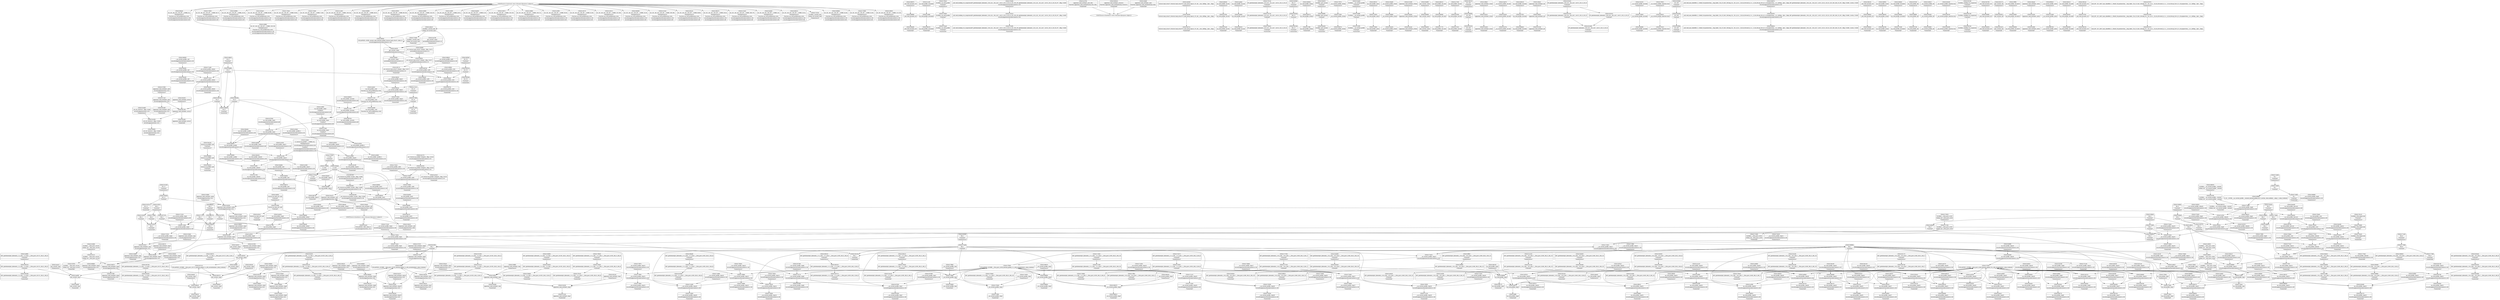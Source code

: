 digraph {
	CE0x51a93c0 [shape=record,shape=Mrecord,label="{CE0x51a93c0|get_current:_tmp3|*SummSource*}"]
	CE0x5168a80 [shape=record,shape=Mrecord,label="{CE0x5168a80|_call_void_mcount()_#2|*SummSink*}"]
	CE0x51a5350 [shape=record,shape=Mrecord,label="{CE0x51a5350|_ret_%struct.aa_profile*_%tmp34,_!dbg_!15510|security/apparmor/include/context.h,101}"]
	CE0x51ba1c0 [shape=record,shape=Mrecord,label="{CE0x51ba1c0|aa_cred_profile:_lnot3|security/apparmor/include/context.h,100|*SummSink*}"]
	CE0x5176350 [shape=record,shape=Mrecord,label="{CE0x5176350|aa_cred_profile:_conv|security/apparmor/include/context.h,100}"]
	CE0x5172ac0 [shape=record,shape=Mrecord,label="{CE0x5172ac0|__aa_current_profile:_tmp5|security/apparmor/include/context.h,138|*SummSink*}"]
	CE0x51a9ac0 [shape=record,shape=Mrecord,label="{CE0x51a9ac0|GLOBAL:_current_task|Global_var:current_task}"]
	CE0x51b8aa0 [shape=record,shape=Mrecord,label="{CE0x51b8aa0|44:_i32,_48:_i16,_128:_i8*,_:_CMRE_0,4_|*MultipleSource*|Function::aa_cred_profile&Arg::cred::|security/apparmor/include/context.h,138|security/apparmor/include/context.h,99}"]
	CE0x5172db0 [shape=record,shape=Mrecord,label="{CE0x5172db0|__aa_current_profile:_tmp8|security/apparmor/include/context.h,138}"]
	CE0x5168470 [shape=record,shape=Mrecord,label="{CE0x5168470|__aa_current_profile:_tmp3}"]
	CE0x5170050 [shape=record,shape=Mrecord,label="{CE0x5170050|__aa_current_profile:_tmp21|security/apparmor/include/context.h,138|*SummSink*}"]
	CE0x5173230 [shape=record,shape=Mrecord,label="{CE0x5173230|GLOBAL:_current_task|Global_var:current_task|*SummSource*}"]
	CE0x51ccb80 [shape=record,shape=Mrecord,label="{CE0x51ccb80|aa_cred_profile:_do.body6}"]
	CE0x51aed20 [shape=record,shape=Mrecord,label="{CE0x51aed20|aa_cred_profile:_tmp6|security/apparmor/include/context.h,100|*SummSource*}"]
	CE0x5153f10 [shape=record,shape=Mrecord,label="{CE0x5153f10|i64_3|*Constant*|*SummSource*}"]
	CE0x519ec70 [shape=record,shape=Mrecord,label="{CE0x519ec70|aa_cred_profile:_tmp32|security/apparmor/include/context.h,101|*SummSink*}"]
	CE0x518a900 [shape=record,shape=Mrecord,label="{CE0x518a900|i64*_getelementptr_inbounds_(_16_x_i64_,_16_x_i64_*___llvm_gcov_ctr46,_i64_0,_i64_0)|*Constant*}"]
	CE0x5175740 [shape=record,shape=Mrecord,label="{CE0x5175740|i64*_getelementptr_inbounds_(_16_x_i64_,_16_x_i64_*___llvm_gcov_ctr46,_i64_0,_i64_1)|*Constant*}"]
	CE0x5170a40 [shape=record,shape=Mrecord,label="{CE0x5170a40|GLOBAL:_aa_cred_profile|*Constant*|*SummSink*}"]
	CE0x51a9e20 [shape=record,shape=Mrecord,label="{CE0x51a9e20|get_current:_tmp1|*SummSink*}"]
	CE0x51591a0 [shape=record,shape=Mrecord,label="{CE0x51591a0|apparmor_task_setrlimit:_tmp2|security/apparmor/lsm.c,612}"]
	CE0x517b3f0 [shape=record,shape=Mrecord,label="{CE0x517b3f0|_call_void_lockdep_rcu_suspicious(i8*_getelementptr_inbounds_(_36_x_i8_,_36_x_i8_*_.str12,_i32_0,_i32_0),_i32_138,_i8*_getelementptr_inbounds_(_45_x_i8_,_45_x_i8_*_.str14,_i32_0,_i32_0))_#7,_!dbg_!15483|security/apparmor/include/context.h,138|*SummSink*}"]
	CE0x51b3fb0 [shape=record,shape=Mrecord,label="{CE0x51b3fb0|aa_cred_profile:_tmp23|security/apparmor/include/context.h,100|*SummSource*}"]
	CE0x51a2820 [shape=record,shape=Mrecord,label="{CE0x51a2820|aa_cred_profile:_profile11|security/apparmor/include/context.h,101}"]
	"CONST[source:0(mediator),value:2(dynamic)][purpose:{object}]"
	CE0x517b380 [shape=record,shape=Mrecord,label="{CE0x517b380|_call_void_lockdep_rcu_suspicious(i8*_getelementptr_inbounds_(_36_x_i8_,_36_x_i8_*_.str12,_i32_0,_i32_0),_i32_138,_i8*_getelementptr_inbounds_(_45_x_i8_,_45_x_i8_*_.str14,_i32_0,_i32_0))_#7,_!dbg_!15483|security/apparmor/include/context.h,138|*SummSource*}"]
	CE0x51bb690 [shape=record,shape=Mrecord,label="{CE0x51bb690|aa_cred_profile:_tmp11|security/apparmor/include/context.h,100|*SummSource*}"]
	CE0x5173b00 [shape=record,shape=Mrecord,label="{CE0x5173b00|44:_i32,_48:_i16,_128:_i8*,_:_CMRE_64,72_|*MultipleSource*|Function::aa_cred_profile&Arg::cred::|security/apparmor/include/context.h,138|security/apparmor/include/context.h,99}"]
	CE0x516fca0 [shape=record,shape=Mrecord,label="{CE0x516fca0|__aa_current_profile:_tmp21|security/apparmor/include/context.h,138}"]
	CE0x51b8f80 [shape=record,shape=Mrecord,label="{CE0x51b8f80|44:_i32,_48:_i16,_128:_i8*,_:_CMRE_16,20_|*MultipleSource*|Function::aa_cred_profile&Arg::cred::|security/apparmor/include/context.h,138|security/apparmor/include/context.h,99}"]
	CE0x519a380 [shape=record,shape=Mrecord,label="{CE0x519a380|aa_cred_profile:_expval|security/apparmor/include/context.h,100|*SummSource*}"]
	CE0x5168890 [shape=record,shape=Mrecord,label="{CE0x5168890|_call_void_mcount()_#2}"]
	CE0x517a580 [shape=record,shape=Mrecord,label="{CE0x517a580|__aa_current_profile:_tmp16|security/apparmor/include/context.h,138}"]
	CE0x51c86f0 [shape=record,shape=Mrecord,label="{CE0x51c86f0|aa_cred_profile:_tmp4|*LoadInst*|security/apparmor/include/context.h,99|*SummSource*}"]
	CE0x51a95d0 [shape=record,shape=Mrecord,label="{CE0x51a95d0|%struct.task_struct*_(%struct.task_struct**)*_asm_movq_%gs:$_1:P_,$0_,_r,im,_dirflag_,_fpsr_,_flags_|*SummSource*}"]
	CE0x5183ae0 [shape=record,shape=Mrecord,label="{CE0x5183ae0|44:_i32,_48:_i16,_128:_i8*,_:_CMRE_80,88_|*MultipleSource*|Function::aa_cred_profile&Arg::cred::|security/apparmor/include/context.h,138|security/apparmor/include/context.h,99}"]
	CE0x5197a40 [shape=record,shape=Mrecord,label="{CE0x5197a40|aa_cred_profile:_lor.rhs|*SummSink*}"]
	CE0x516c760 [shape=record,shape=Mrecord,label="{CE0x516c760|apparmor_task_setrlimit:_error.0}"]
	CE0x5188050 [shape=record,shape=Mrecord,label="{CE0x5188050|GLOBAL:___aa_current_profile.__warned|Global_var:__aa_current_profile.__warned|*SummSource*}"]
	CE0x5199630 [shape=record,shape=Mrecord,label="{CE0x5199630|i64*_getelementptr_inbounds_(_16_x_i64_,_16_x_i64_*___llvm_gcov_ctr46,_i64_0,_i64_4)|*Constant*|*SummSource*}"]
	CE0x51c8da0 [shape=record,shape=Mrecord,label="{CE0x51c8da0|aa_cred_profile:_tmp9|security/apparmor/include/context.h,100|*SummSource*}"]
	CE0x519f2a0 [shape=record,shape=Mrecord,label="{CE0x519f2a0|aa_cred_profile:_tmp24|security/apparmor/include/context.h,100|*SummSource*}"]
	CE0x51b9320 [shape=record,shape=Mrecord,label="{CE0x51b9320|aa_cred_profile:_do.end|*SummSink*}"]
	CE0x51748c0 [shape=record,shape=Mrecord,label="{CE0x51748c0|__aa_current_profile:_tmp11|security/apparmor/include/context.h,138}"]
	CE0x5157700 [shape=record,shape=Mrecord,label="{CE0x5157700|apparmor_task_setrlimit:_tmp8|security/apparmor/lsm.c,613}"]
	CE0x515e290 [shape=record,shape=Mrecord,label="{CE0x515e290|_ret_i32_%error.0,_!dbg_!15482|security/apparmor/lsm.c,615}"]
	CE0x5154d20 [shape=record,shape=Mrecord,label="{CE0x5154d20|i64*_getelementptr_inbounds_(_5_x_i64_,_5_x_i64_*___llvm_gcov_ctr105,_i64_0,_i64_0)|*Constant*}"]
	CE0x517b7a0 [shape=record,shape=Mrecord,label="{CE0x517b7a0|i8*_getelementptr_inbounds_(_45_x_i8_,_45_x_i8_*_.str14,_i32_0,_i32_0)|*Constant*|*SummSource*}"]
	CE0x5157f90 [shape=record,shape=Mrecord,label="{CE0x5157f90|apparmor_task_setrlimit:_tmp4|security/apparmor/lsm.c,612|*SummSink*}"]
	CE0x5177db0 [shape=record,shape=Mrecord,label="{CE0x5177db0|i64_5|*Constant*}"]
	CE0x51b3160 [shape=record,shape=Mrecord,label="{CE0x51b3160|i64_12|*Constant*|*SummSink*}"]
	CE0x51738c0 [shape=record,shape=Mrecord,label="{CE0x51738c0|44:_i32,_48:_i16,_128:_i8*,_:_CMRE_56,64_|*MultipleSource*|Function::aa_cred_profile&Arg::cred::|security/apparmor/include/context.h,138|security/apparmor/include/context.h,99}"]
	CE0x51af840 [shape=record,shape=Mrecord,label="{CE0x51af840|GLOBAL:___llvm_gcov_ctr46|Global_var:__llvm_gcov_ctr46}"]
	CE0x51a06b0 [shape=record,shape=Mrecord,label="{CE0x51a06b0|aa_cred_profile:_tmp26|security/apparmor/include/context.h,100|*SummSource*}"]
	CE0x51a27b0 [shape=record,shape=Mrecord,label="{CE0x51a27b0|apparmor_task_setrlimit:_new_rlim|Function::apparmor_task_setrlimit&Arg::new_rlim::|*SummSink*}"]
	CE0x51810b0 [shape=record,shape=Mrecord,label="{CE0x51810b0|i64*_getelementptr_inbounds_(_11_x_i64_,_11_x_i64_*___llvm_gcov_ctr58,_i64_0,_i64_6)|*Constant*|*SummSink*}"]
	CE0x51b9270 [shape=record,shape=Mrecord,label="{CE0x51b9270|aa_cred_profile:_if.then}"]
	CE0x5171a90 [shape=record,shape=Mrecord,label="{CE0x5171a90|__aa_current_profile:_tobool|security/apparmor/include/context.h,138|*SummSource*}"]
	CE0x5155cc0 [shape=record,shape=Mrecord,label="{CE0x5155cc0|GLOBAL:___llvm_gcov_ctr105|Global_var:__llvm_gcov_ctr105}"]
	CE0x5173f60 [shape=record,shape=Mrecord,label="{CE0x5173f60|__aa_current_profile:_tmp9|security/apparmor/include/context.h,138|*SummSink*}"]
	CE0x516e820 [shape=record,shape=Mrecord,label="{CE0x516e820|GLOBAL:_get_current|*Constant*|*SummSource*}"]
	CE0x5179b50 [shape=record,shape=Mrecord,label="{CE0x5179b50|i64*_getelementptr_inbounds_(_11_x_i64_,_11_x_i64_*___llvm_gcov_ctr58,_i64_0,_i64_8)|*Constant*|*SummSource*}"]
	CE0x51c7a00 [shape=record,shape=Mrecord,label="{CE0x51c7a00|i32_22|*Constant*|*SummSink*}"]
	CE0x516deb0 [shape=record,shape=Mrecord,label="{CE0x516deb0|aa_cred_profile:_tmp16|security/apparmor/include/context.h,100}"]
	CE0x516c920 [shape=record,shape=Mrecord,label="{CE0x516c920|apparmor_task_setrlimit:_error.0|*SummSource*}"]
	CE0x5197130 [shape=record,shape=Mrecord,label="{CE0x5197130|i64_3|*Constant*}"]
	CE0x517f370 [shape=record,shape=Mrecord,label="{CE0x517f370|__aa_current_profile:_if.then|*SummSource*}"]
	CE0x515dc00 [shape=record,shape=Mrecord,label="{CE0x515dc00|__aa_current_profile:_tmp9|security/apparmor/include/context.h,138}"]
	CE0x51c7c50 [shape=record,shape=Mrecord,label="{CE0x51c7c50|aa_cred_profile:_security|security/apparmor/include/context.h,99}"]
	CE0x515aab0 [shape=record,shape=Mrecord,label="{CE0x515aab0|GLOBAL:___aa_current_profile|*Constant*|*SummSource*}"]
	CE0x51b33e0 [shape=record,shape=Mrecord,label="{CE0x51b33e0|i64*_getelementptr_inbounds_(_16_x_i64_,_16_x_i64_*___llvm_gcov_ctr46,_i64_0,_i64_9)|*Constant*}"]
	CE0x5177e20 [shape=record,shape=Mrecord,label="{CE0x5177e20|aa_cred_profile:_tmp14|security/apparmor/include/context.h,100}"]
	CE0x51a0d70 [shape=record,shape=Mrecord,label="{CE0x51a0d70|aa_cred_profile:_tmp27|security/apparmor/include/context.h,100|*SummSource*}"]
	CE0x519c560 [shape=record,shape=Mrecord,label="{CE0x519c560|aa_cred_profile:_tmp8|security/apparmor/include/context.h,100|*SummSource*}"]
	CE0x517c580 [shape=record,shape=Mrecord,label="{CE0x517c580|i64*_getelementptr_inbounds_(_11_x_i64_,_11_x_i64_*___llvm_gcov_ctr58,_i64_0,_i64_10)|*Constant*}"]
	CE0x519e480 [shape=record,shape=Mrecord,label="{CE0x519e480|i64*_getelementptr_inbounds_(_16_x_i64_,_16_x_i64_*___llvm_gcov_ctr46,_i64_0,_i64_15)|*Constant*}"]
	CE0x51a0640 [shape=record,shape=Mrecord,label="{CE0x51a0640|aa_cred_profile:_tmp26|security/apparmor/include/context.h,100}"]
	CE0x519b220 [shape=record,shape=Mrecord,label="{CE0x519b220|aa_cred_profile:_do.body6|*SummSink*}"]
	CE0x51ba5d0 [shape=record,shape=Mrecord,label="{CE0x51ba5d0|aa_cred_profile:_lnot.ext|security/apparmor/include/context.h,100|*SummSource*}"]
	CE0x51a0f30 [shape=record,shape=Mrecord,label="{CE0x51a0f30|aa_cred_profile:_tmp27|security/apparmor/include/context.h,100|*SummSink*}"]
	CE0x5184dc0 [shape=record,shape=Mrecord,label="{CE0x5184dc0|get_current:_tmp1|*SummSource*}"]
	CE0x51a1da0 [shape=record,shape=Mrecord,label="{CE0x51a1da0|i64*_getelementptr_inbounds_(_16_x_i64_,_16_x_i64_*___llvm_gcov_ctr46,_i64_0,_i64_14)|*Constant*|*SummSink*}"]
	CE0x5159f10 [shape=record,shape=Mrecord,label="{CE0x5159f10|apparmor_task_setrlimit:_tmp}"]
	CE0x5170de0 [shape=record,shape=Mrecord,label="{CE0x5170de0|aa_cred_profile:_entry|*SummSink*}"]
	CE0x51a0720 [shape=record,shape=Mrecord,label="{CE0x51a0720|aa_cred_profile:_tmp26|security/apparmor/include/context.h,100|*SummSink*}"]
	CE0x5158520 [shape=record,shape=Mrecord,label="{CE0x5158520|apparmor_task_setrlimit:_tmp8|security/apparmor/lsm.c,613|*SummSink*}"]
	CE0x5175d50 [shape=record,shape=Mrecord,label="{CE0x5175d50|__aa_current_profile:_tmp1|*SummSource*}"]
	CE0x5178f20 [shape=record,shape=Mrecord,label="{CE0x5178f20|__aa_current_profile:_tmp14|security/apparmor/include/context.h,138|*SummSource*}"]
	CE0x515a420 [shape=record,shape=Mrecord,label="{CE0x515a420|__aa_current_profile:_if.end|*SummSink*}"]
	CE0x519ad60 [shape=record,shape=Mrecord,label="{CE0x519ad60|aa_cred_profile:_tmp13}"]
	CE0x51c8b20 [shape=record,shape=Mrecord,label="{CE0x51c8b20|aa_cred_profile:_tmp7|security/apparmor/include/context.h,100}"]
	CE0x51c7be0 [shape=record,shape=Mrecord,label="{CE0x51c7be0|aa_cred_profile:_tmp4|*LoadInst*|security/apparmor/include/context.h,99|*SummSink*}"]
	CE0x5196e40 [shape=record,shape=Mrecord,label="{CE0x5196e40|aa_cred_profile:_tobool|security/apparmor/include/context.h,100|*SummSource*}"]
	CE0x51a8ee0 [shape=record,shape=Mrecord,label="{CE0x51a8ee0|aa_cred_profile:_tmp3|*SummSource*}"]
	CE0x51b3840 [shape=record,shape=Mrecord,label="{CE0x51b3840|aa_cred_profile:_tmp22|security/apparmor/include/context.h,100|*SummSink*}"]
	CE0x5171910 [shape=record,shape=Mrecord,label="{CE0x5171910|__aa_current_profile:_tobool|security/apparmor/include/context.h,138}"]
	CE0x51778d0 [shape=record,shape=Mrecord,label="{CE0x51778d0|i64_6|*Constant*}"]
	CE0x51975f0 [shape=record,shape=Mrecord,label="{CE0x51975f0|i64_2|*Constant*}"]
	CE0x515a2a0 [shape=record,shape=Mrecord,label="{CE0x515a2a0|apparmor_task_setrlimit:_if.then|*SummSink*}"]
	CE0x516eb60 [shape=record,shape=Mrecord,label="{CE0x516eb60|get_current:_entry}"]
	CE0x515cb70 [shape=record,shape=Mrecord,label="{CE0x515cb70|apparmor_task_setrlimit:_tmp10|security/apparmor/lsm.c,615|*SummSource*}"]
	CE0x51a4ed0 [shape=record,shape=Mrecord,label="{CE0x51a4ed0|aa_cred_profile:_cred|Function::aa_cred_profile&Arg::cred::|*SummSink*}"]
	CE0x519bd50 [shape=record,shape=Mrecord,label="{CE0x519bd50|aa_cred_profile:_tmp29|security/apparmor/include/context.h,100|*SummSource*}"]
	CE0x51b9510 [shape=record,shape=Mrecord,label="{CE0x51b9510|aa_cred_profile:_do.cond|*SummSource*}"]
	CE0x51b99e0 [shape=record,shape=Mrecord,label="{CE0x51b99e0|aa_cred_profile:_lnot2|security/apparmor/include/context.h,100|*SummSource*}"]
	CE0x5173d40 [shape=record,shape=Mrecord,label="{CE0x5173d40|44:_i32,_48:_i16,_128:_i8*,_:_CMRE_72,80_|*MultipleSource*|Function::aa_cred_profile&Arg::cred::|security/apparmor/include/context.h,138|security/apparmor/include/context.h,99}"]
	CE0x51c8ab0 [shape=record,shape=Mrecord,label="{CE0x51c8ab0|aa_cred_profile:_tmp7|security/apparmor/include/context.h,100|*SummSink*}"]
	CE0x51b9480 [shape=record,shape=Mrecord,label="{CE0x51b9480|aa_cred_profile:_do.cond}"]
	CE0x519a240 [shape=record,shape=Mrecord,label="{CE0x519a240|%struct.aa_profile*_null|*Constant*|*SummSource*}"]
	CE0x51c7500 [shape=record,shape=Mrecord,label="{CE0x51c7500|aa_cred_profile:_lor.end|*SummSource*}"]
	CE0x5176c10 [shape=record,shape=Mrecord,label="{CE0x5176c10|GLOBAL:_llvm.expect.i64|*Constant*|*SummSource*}"]
	CE0x51cce90 [shape=record,shape=Mrecord,label="{CE0x51cce90|44:_i32,_48:_i16,_128:_i8*,_:_CMRE_136,144_|*MultipleSource*|Function::aa_cred_profile&Arg::cred::|security/apparmor/include/context.h,138|security/apparmor/include/context.h,99}"]
	CE0x517fd40 [shape=record,shape=Mrecord,label="{CE0x517fd40|aa_cred_profile:_tmp|*SummSource*}"]
	CE0x51a3050 [shape=record,shape=Mrecord,label="{CE0x51a3050|aa_cred_profile:_tmp34|security/apparmor/include/context.h,101|*SummSource*}"]
	CE0x5168090 [shape=record,shape=Mrecord,label="{CE0x5168090|aa_cred_profile:_tmp2}"]
	CE0x51b4e60 [shape=record,shape=Mrecord,label="{CE0x51b4e60|aa_cred_profile:_tmp19|security/apparmor/include/context.h,100}"]
	CE0x5178c20 [shape=record,shape=Mrecord,label="{CE0x5178c20|i64*_getelementptr_inbounds_(_11_x_i64_,_11_x_i64_*___llvm_gcov_ctr58,_i64_0,_i64_8)|*Constant*|*SummSink*}"]
	CE0x51824c0 [shape=record,shape=Mrecord,label="{CE0x51824c0|i32_138|*Constant*|*SummSink*}"]
	CE0x51b62c0 [shape=record,shape=Mrecord,label="{CE0x51b62c0|aa_cred_profile:_tmp21|security/apparmor/include/context.h,100|*SummSource*}"]
	CE0x517cda0 [shape=record,shape=Mrecord,label="{CE0x517cda0|__aa_current_profile:_tmp19|security/apparmor/include/context.h,138|*SummSink*}"]
	CE0x51a29a0 [shape=record,shape=Mrecord,label="{CE0x51a29a0|aa_cred_profile:_profile11|security/apparmor/include/context.h,101|*SummSource*}"]
	CE0x516d0b0 [shape=record,shape=Mrecord,label="{CE0x516d0b0|apparmor_task_setrlimit:_tmp9|security/apparmor/lsm.c,615|*SummSource*}"]
	CE0x5188a10 [shape=record,shape=Mrecord,label="{CE0x5188a10|__aa_current_profile:_tmp8|security/apparmor/include/context.h,138|*SummSink*}"]
	CE0x515d4e0 [shape=record,shape=Mrecord,label="{CE0x515d4e0|i64_4|*Constant*}"]
	CE0x51b49c0 [shape=record,shape=Mrecord,label="{CE0x51b49c0|aa_cred_profile:_tmp18|security/apparmor/include/context.h,100|*SummSource*}"]
	CE0x5172600 [shape=record,shape=Mrecord,label="{CE0x5172600|i64_0|*Constant*}"]
	CE0x51aaa80 [shape=record,shape=Mrecord,label="{CE0x51aaa80|get_current:_tmp|*SummSink*}"]
	CE0x51a19b0 [shape=record,shape=Mrecord,label="{CE0x51a19b0|aa_cred_profile:_tmp28|security/apparmor/include/context.h,100}"]
	CE0x514cbc0 [shape=record,shape=Mrecord,label="{CE0x514cbc0|apparmor_task_setrlimit:_if.end}"]
	CE0x51b4c40 [shape=record,shape=Mrecord,label="{CE0x51b4c40|i64*_getelementptr_inbounds_(_16_x_i64_,_16_x_i64_*___llvm_gcov_ctr46,_i64_0,_i64_8)|*Constant*|*SummSink*}"]
	CE0x51c5960 [shape=record,shape=Mrecord,label="{CE0x51c5960|aa_cred_profile:_tmp4|*LoadInst*|security/apparmor/include/context.h,99}"]
	CE0x5171f10 [shape=record,shape=Mrecord,label="{CE0x5171f10|i64_2|*Constant*}"]
	CE0x515a670 [shape=record,shape=Mrecord,label="{CE0x515a670|__aa_current_profile:_do.end|*SummSource*}"]
	CE0x51a4dc0 [shape=record,shape=Mrecord,label="{CE0x51a4dc0|aa_cred_profile:_cred|Function::aa_cred_profile&Arg::cred::|*SummSource*}"]
	CE0x5189d40 [shape=record,shape=Mrecord,label="{CE0x5189d40|aa_cred_profile:_do.body|*SummSink*}"]
	CE0x51630d0 [shape=record,shape=Mrecord,label="{CE0x51630d0|i64_1|*Constant*|*SummSource*}"]
	"CONST[source:0(mediator),value:2(dynamic)][purpose:{subject}]"
	CE0x5152160 [shape=record,shape=Mrecord,label="{CE0x5152160|apparmor_task_setrlimit:_bb|*SummSink*}"]
	CE0x51589e0 [shape=record,shape=Mrecord,label="{CE0x51589e0|apparmor_task_setrlimit:_tmp5|security/apparmor/lsm.c,612|*SummSink*}"]
	CE0x51aa900 [shape=record,shape=Mrecord,label="{CE0x51aa900|aa_cred_profile:_do.end}"]
	CE0x515d960 [shape=record,shape=Mrecord,label="{CE0x515d960|i64_5|*Constant*}"]
	CE0x5181dd0 [shape=record,shape=Mrecord,label="{CE0x5181dd0|i8*_getelementptr_inbounds_(_36_x_i8_,_36_x_i8_*_.str12,_i32_0,_i32_0)|*Constant*|*SummSink*}"]
	CE0x519b8f0 [shape=record,shape=Mrecord,label="{CE0x519b8f0|44:_i32,_48:_i16,_128:_i8*,_:_CMRE_48,52_|*MultipleSource*|Function::aa_cred_profile&Arg::cred::|security/apparmor/include/context.h,138|security/apparmor/include/context.h,99}"]
	CE0x51b4a30 [shape=record,shape=Mrecord,label="{CE0x51b4a30|aa_cred_profile:_tmp18|security/apparmor/include/context.h,100|*SummSink*}"]
	CE0x516fb40 [shape=record,shape=Mrecord,label="{CE0x516fb40|COLLAPSED:_GCRE_current_task_external_global_%struct.task_struct*:_elem_0::|security/apparmor/include/context.h,138}"]
	CE0x519cb30 [shape=record,shape=Mrecord,label="{CE0x519cb30|i64*_getelementptr_inbounds_(_2_x_i64_,_2_x_i64_*___llvm_gcov_ctr112,_i64_0,_i64_1)|*Constant*|*SummSink*}"]
	CE0x519f810 [shape=record,shape=Mrecord,label="{CE0x519f810|aa_cred_profile:_tmp25|security/apparmor/include/context.h,100}"]
	CE0x51b5140 [shape=record,shape=Mrecord,label="{CE0x51b5140|aa_cred_profile:_tmp19|security/apparmor/include/context.h,100|*SummSink*}"]
	CE0x51c9110 [shape=record,shape=Mrecord,label="{CE0x51c9110|aa_cred_profile:_tmp8|security/apparmor/include/context.h,100}"]
	CE0x5183f20 [shape=record,shape=Mrecord,label="{CE0x5183f20|44:_i32,_48:_i16,_128:_i8*,_:_CMRE_96,104_|*MultipleSource*|Function::aa_cred_profile&Arg::cred::|security/apparmor/include/context.h,138|security/apparmor/include/context.h,99}"]
	CE0x5175fb0 [shape=record,shape=Mrecord,label="{CE0x5175fb0|__aa_current_profile:_tmp1|*SummSink*}"]
	CE0x51757b0 [shape=record,shape=Mrecord,label="{CE0x51757b0|i64*_getelementptr_inbounds_(_16_x_i64_,_16_x_i64_*___llvm_gcov_ctr46,_i64_0,_i64_1)|*Constant*|*SummSource*}"]
	CE0x5163140 [shape=record,shape=Mrecord,label="{CE0x5163140|i64_1|*Constant*|*SummSink*}"]
	CE0x517f9b0 [shape=record,shape=Mrecord,label="{CE0x517f9b0|__aa_current_profile:_tmp|*SummSource*}"]
	CE0x5196a50 [shape=record,shape=Mrecord,label="{CE0x5196a50|get_current:_tmp1}"]
	CE0x5184990 [shape=record,shape=Mrecord,label="{CE0x5184990|__aa_current_profile:_do.body|*SummSink*}"]
	CE0x516e030 [shape=record,shape=Mrecord,label="{CE0x516e030|aa_cred_profile:_tmp16|security/apparmor/include/context.h,100|*SummSource*}"]
	CE0x519eb90 [shape=record,shape=Mrecord,label="{CE0x519eb90|aa_cred_profile:_tmp32|security/apparmor/include/context.h,101}"]
	CE0x519c930 [shape=record,shape=Mrecord,label="{CE0x519c930|aa_cred_profile:_tmp9|security/apparmor/include/context.h,100}"]
	CE0x517f140 [shape=record,shape=Mrecord,label="{CE0x517f140|__aa_current_profile:_land.lhs.true2|*SummSink*}"]
	CE0x517dc70 [shape=record,shape=Mrecord,label="{CE0x517dc70|i64*_getelementptr_inbounds_(_11_x_i64_,_11_x_i64_*___llvm_gcov_ctr58,_i64_0,_i64_9)|*Constant*|*SummSource*}"]
	CE0x515a750 [shape=record,shape=Mrecord,label="{CE0x515a750|__aa_current_profile:_do.end|*SummSink*}"]
	CE0x519ffe0 [shape=record,shape=Mrecord,label="{CE0x519ffe0|i64*_getelementptr_inbounds_(_16_x_i64_,_16_x_i64_*___llvm_gcov_ctr46,_i64_0,_i64_12)|*Constant*|*SummSource*}"]
	CE0x5153e50 [shape=record,shape=Mrecord,label="{CE0x5153e50|i64_3|*Constant*}"]
	CE0x5187600 [shape=record,shape=Mrecord,label="{CE0x5187600|__aa_current_profile:_tmp6|security/apparmor/include/context.h,138|*SummSink*}"]
	CE0x519faf0 [shape=record,shape=Mrecord,label="{CE0x519faf0|aa_cred_profile:_tmp25|security/apparmor/include/context.h,100|*SummSink*}"]
	CE0x51a12a0 [shape=record,shape=Mrecord,label="{CE0x51a12a0|i64*_getelementptr_inbounds_(_16_x_i64_,_16_x_i64_*___llvm_gcov_ctr46,_i64_0,_i64_13)|*Constant*}"]
	CE0x5171db0 [shape=record,shape=Mrecord,label="{CE0x5171db0|i64_3|*Constant*}"]
	CE0x51994b0 [shape=record,shape=Mrecord,label="{CE0x51994b0|i64*_getelementptr_inbounds_(_16_x_i64_,_16_x_i64_*___llvm_gcov_ctr46,_i64_0,_i64_4)|*Constant*}"]
	CE0x51cdab0 [shape=record,shape=Mrecord,label="{CE0x51cdab0|0:_%struct.aa_profile*,_:_CMRE_0,8_|*MultipleSource*|security/apparmor/include/context.h,99|*LoadInst*|security/apparmor/include/context.h,99|security/apparmor/include/context.h,100}"]
	CE0x51c7610 [shape=record,shape=Mrecord,label="{CE0x51c7610|aa_cred_profile:_lor.end|*SummSink*}"]
	CE0x5168100 [shape=record,shape=Mrecord,label="{CE0x5168100|aa_cred_profile:_tmp2|*SummSource*}"]
	CE0x5196dd0 [shape=record,shape=Mrecord,label="{CE0x5196dd0|aa_cred_profile:_tobool|security/apparmor/include/context.h,100}"]
	CE0x516d120 [shape=record,shape=Mrecord,label="{CE0x516d120|apparmor_task_setrlimit:_tmp9|security/apparmor/lsm.c,615|*SummSink*}"]
	CE0x5199170 [shape=record,shape=Mrecord,label="{CE0x5199170|aa_cred_profile:_tmp9|security/apparmor/include/context.h,100|*SummSink*}"]
	CE0x51b5bc0 [shape=record,shape=Mrecord,label="{CE0x51b5bc0|aa_cred_profile:_tmp20|security/apparmor/include/context.h,100}"]
	CE0x51564e0 [shape=record,shape=Mrecord,label="{CE0x51564e0|apparmor_task_setrlimit:_call|security/apparmor/lsm.c,609|*SummSink*}"]
	CE0x5156070 [shape=record,shape=Mrecord,label="{CE0x5156070|apparmor_task_setrlimit:_tmp4|security/apparmor/lsm.c,612}"]
	CE0x516f690 [shape=record,shape=Mrecord,label="{CE0x516f690|__aa_current_profile:_cred|security/apparmor/include/context.h,138|*SummSource*}"]
	CE0x5172250 [shape=record,shape=Mrecord,label="{CE0x5172250|__aa_current_profile:_tmp4|security/apparmor/include/context.h,138|*SummSource*}"]
	CE0x516d5e0 [shape=record,shape=Mrecord,label="{CE0x516d5e0|i64_0|*Constant*}"]
	CE0x51631e0 [shape=record,shape=Mrecord,label="{CE0x51631e0|apparmor_task_setrlimit:_tmp1|*SummSource*}"]
	CE0x51a9c60 [shape=record,shape=Mrecord,label="{CE0x51a9c60|%struct.task_struct*_(%struct.task_struct**)*_asm_movq_%gs:$_1:P_,$0_,_r,im,_dirflag_,_fpsr_,_flags_}"]
	CE0x51ce760 [shape=record,shape=Mrecord,label="{CE0x51ce760|aa_cred_profile:_tobool1|security/apparmor/include/context.h,100|*SummSink*}"]
	CE0x5173170 [shape=record,shape=Mrecord,label="{CE0x5173170|__aa_current_profile:_tmp6|security/apparmor/include/context.h,138}"]
	CE0x51ba450 [shape=record,shape=Mrecord,label="{CE0x51ba450|aa_cred_profile:_lnot.ext|security/apparmor/include/context.h,100}"]
	CE0x51b2a00 [shape=record,shape=Mrecord,label="{CE0x51b2a00|i32_100|*Constant*}"]
	CE0x515d7c0 [shape=record,shape=Mrecord,label="{CE0x515d7c0|i64_4|*Constant*|*SummSink*}"]
	CE0x516d430 [shape=record,shape=Mrecord,label="{CE0x516d430|i64_2|*Constant*|*SummSink*}"]
	CE0x51b6970 [shape=record,shape=Mrecord,label="{CE0x51b6970|_call_void_asm_sideeffect_1:_09ud2_0A.pushsection___bug_table,_22a_22_0A2:_09.long_1b_-_2b,_$_0:c_-_2b_0A_09.word_$_1:c_,_0_0A_09.org_2b+$_2:c_0A.popsection_,_i,i,i,_dirflag_,_fpsr_,_flags_(i8*_getelementptr_inbounds_(_36_x_i8_,_36_x_i8_*_.str12,_i32_0,_i32_0),_i32_100,_i64_12)_#2,_!dbg_!15490,_!srcloc_!15493|security/apparmor/include/context.h,100|*SummSource*}"]
	CE0x519f230 [shape=record,shape=Mrecord,label="{CE0x519f230|aa_cred_profile:_tmp24|security/apparmor/include/context.h,100}"]
	CE0x51a2b60 [shape=record,shape=Mrecord,label="{CE0x51a2b60|aa_cred_profile:_profile11|security/apparmor/include/context.h,101|*SummSink*}"]
	CE0x517cd30 [shape=record,shape=Mrecord,label="{CE0x517cd30|__aa_current_profile:_tmp19|security/apparmor/include/context.h,138|*SummSource*}"]
	CE0x5186df0 [shape=record,shape=Mrecord,label="{CE0x5186df0|GLOBAL:_get_current|*Constant*}"]
	CE0x5168be0 [shape=record,shape=Mrecord,label="{CE0x5168be0|_call_void_mcount()_#2}"]
	CE0x51a97c0 [shape=record,shape=Mrecord,label="{CE0x51a97c0|%struct.task_struct*_(%struct.task_struct**)*_asm_movq_%gs:$_1:P_,$0_,_r,im,_dirflag_,_fpsr_,_flags_|*SummSink*}"]
	CE0x51b3b50 [shape=record,shape=Mrecord,label="{CE0x51b3b50|i64*_getelementptr_inbounds_(_16_x_i64_,_16_x_i64_*___llvm_gcov_ctr46,_i64_0,_i64_10)|*Constant*|*SummSink*}"]
	CE0x51bbd40 [shape=record,shape=Mrecord,label="{CE0x51bbd40|aa_cred_profile:_profile|security/apparmor/include/context.h,100|*SummSource*}"]
	CE0x519e600 [shape=record,shape=Mrecord,label="{CE0x519e600|i64*_getelementptr_inbounds_(_16_x_i64_,_16_x_i64_*___llvm_gcov_ctr46,_i64_0,_i64_15)|*Constant*|*SummSource*}"]
	CE0x51797a0 [shape=record,shape=Mrecord,label="{CE0x51797a0|i1_true|*Constant*|*SummSink*}"]
	CE0x514b8c0 [shape=record,shape=Mrecord,label="{CE0x514b8c0|i32_0|*Constant*|*SummSource*}"]
	CE0x517f940 [shape=record,shape=Mrecord,label="{CE0x517f940|COLLAPSED:_GCMRE___llvm_gcov_ctr58_internal_global_11_x_i64_zeroinitializer:_elem_0:default:}"]
	CE0x5170d20 [shape=record,shape=Mrecord,label="{CE0x5170d20|aa_cred_profile:_entry}"]
	CE0x51cd0d0 [shape=record,shape=Mrecord,label="{CE0x51cd0d0|44:_i32,_48:_i16,_128:_i8*,_:_CMRE_144,152_|*MultipleSource*|Function::aa_cred_profile&Arg::cred::|security/apparmor/include/context.h,138|security/apparmor/include/context.h,99}"]
	CE0x51b8040 [shape=record,shape=Mrecord,label="{CE0x51b8040|aa_cred_profile:_lor.rhs|*SummSource*}"]
	CE0x518a7b0 [shape=record,shape=Mrecord,label="{CE0x518a7b0|aa_cred_profile:_if.end|*SummSink*}"]
	CE0x5172760 [shape=record,shape=Mrecord,label="{CE0x5172760|GLOBAL:___llvm_gcov_ctr58|Global_var:__llvm_gcov_ctr58}"]
	CE0x51b34a0 [shape=record,shape=Mrecord,label="{CE0x51b34a0|i64*_getelementptr_inbounds_(_16_x_i64_,_16_x_i64_*___llvm_gcov_ctr46,_i64_0,_i64_9)|*Constant*|*SummSource*}"]
	CE0x516f4a0 [shape=record,shape=Mrecord,label="{CE0x516f4a0|__aa_current_profile:_cred|security/apparmor/include/context.h,138}"]
	CE0x5159f80 [shape=record,shape=Mrecord,label="{CE0x5159f80|apparmor_task_setrlimit:_tmp|*SummSource*}"]
	CE0x51b4660 [shape=record,shape=Mrecord,label="{CE0x51b4660|i64*_getelementptr_inbounds_(_16_x_i64_,_16_x_i64_*___llvm_gcov_ctr46,_i64_0,_i64_10)|*Constant*|*SummSource*}"]
	CE0x51c80f0 [shape=record,shape=Mrecord,label="{CE0x51c80f0|44:_i32,_48:_i16,_128:_i8*,_:_CMRE_28,32_|*MultipleSource*|Function::aa_cred_profile&Arg::cred::|security/apparmor/include/context.h,138|security/apparmor/include/context.h,99}"]
	CE0x516f510 [shape=record,shape=Mrecord,label="{CE0x516f510|aa_cred_profile:_entry|*SummSource*}"]
	CE0x51b7e20 [shape=record,shape=Mrecord,label="{CE0x51b7e20|i8*_getelementptr_inbounds_(_36_x_i8_,_36_x_i8_*_.str12,_i32_0,_i32_0)|*Constant*}"]
	CE0x517ad40 [shape=record,shape=Mrecord,label="{CE0x517ad40|i8_1|*Constant*|*SummSource*}"]
	CE0x51b30b0 [shape=record,shape=Mrecord,label="{CE0x51b30b0|i64_12|*Constant*|*SummSource*}"]
	CE0x51773a0 [shape=record,shape=Mrecord,label="{CE0x51773a0|aa_cred_profile:_tobool4|security/apparmor/include/context.h,100}"]
	CE0x51bad30 [shape=record,shape=Mrecord,label="{CE0x51bad30|44:_i32,_48:_i16,_128:_i8*,_:_CMRE_8,16_|*MultipleSource*|Function::aa_cred_profile&Arg::cred::|security/apparmor/include/context.h,138|security/apparmor/include/context.h,99}"]
	CE0x515ea70 [shape=record,shape=Mrecord,label="{CE0x515ea70|apparmor_task_setrlimit:_call|security/apparmor/lsm.c,609}"]
	CE0x5180600 [shape=record,shape=Mrecord,label="{CE0x5180600|aa_cred_profile:_do.body5}"]
	CE0x5186f80 [shape=record,shape=Mrecord,label="{CE0x5186f80|aa_cred_profile:_bb}"]
	CE0x5176d70 [shape=record,shape=Mrecord,label="{CE0x5176d70|aa_cred_profile:_expval|security/apparmor/include/context.h,100}"]
	CE0x5168610 [shape=record,shape=Mrecord,label="{CE0x5168610|__aa_current_profile:_tmp3|*SummSink*}"]
	CE0x517b310 [shape=record,shape=Mrecord,label="{CE0x517b310|_call_void_lockdep_rcu_suspicious(i8*_getelementptr_inbounds_(_36_x_i8_,_36_x_i8_*_.str12,_i32_0,_i32_0),_i32_138,_i8*_getelementptr_inbounds_(_45_x_i8_,_45_x_i8_*_.str14,_i32_0,_i32_0))_#7,_!dbg_!15483|security/apparmor/include/context.h,138}"]
	CE0x5176ee0 [shape=record,shape=Mrecord,label="{CE0x5176ee0|i64*_getelementptr_inbounds_(_16_x_i64_,_16_x_i64_*___llvm_gcov_ctr46,_i64_0,_i64_7)|*Constant*|*SummSink*}"]
	CE0x5174a20 [shape=record,shape=Mrecord,label="{CE0x5174a20|__aa_current_profile:_tmp11|security/apparmor/include/context.h,138|*SummSource*}"]
	CE0x51553e0 [shape=record,shape=Mrecord,label="{CE0x51553e0|apparmor_task_setrlimit:_mode|security/apparmor/lsm.c,612|*SummSink*}"]
	CE0x5156a60 [shape=record,shape=Mrecord,label="{CE0x5156a60|__aa_current_profile:_if.end|*SummSource*}"]
	CE0x5187830 [shape=record,shape=Mrecord,label="{CE0x5187830|__aa_current_profile:_tmp7|security/apparmor/include/context.h,138}"]
	CE0x51795e0 [shape=record,shape=Mrecord,label="{CE0x51795e0|i1_true|*Constant*|*SummSource*}"]
	CE0x5156880 [shape=record,shape=Mrecord,label="{CE0x5156880|__aa_current_profile:_bb|*SummSink*}"]
	CE0x514fee0 [shape=record,shape=Mrecord,label="{CE0x514fee0|apparmor_task_setrlimit:_bb|*SummSource*}"]
	CE0x517c6e0 [shape=record,shape=Mrecord,label="{CE0x517c6e0|i64*_getelementptr_inbounds_(_11_x_i64_,_11_x_i64_*___llvm_gcov_ctr58,_i64_0,_i64_10)|*Constant*|*SummSource*}"]
	CE0x5189c30 [shape=record,shape=Mrecord,label="{CE0x5189c30|aa_cred_profile:_do.body|*SummSource*}"]
	CE0x5169000 [shape=record,shape=Mrecord,label="{CE0x5169000|i64_0|*Constant*|*SummSink*}"]
	CE0x5179480 [shape=record,shape=Mrecord,label="{CE0x5179480|i1_true|*Constant*}"]
	CE0x5187b50 [shape=record,shape=Mrecord,label="{CE0x5187b50|__aa_current_profile:_tmp7|security/apparmor/include/context.h,138|*SummSink*}"]
	CE0x5158f20 [shape=record,shape=Mrecord,label="{CE0x5158f20|apparmor_task_setrlimit:_bb}"]
	CE0x515ac40 [shape=record,shape=Mrecord,label="{CE0x515ac40|i64*_getelementptr_inbounds_(_11_x_i64_,_11_x_i64_*___llvm_gcov_ctr58,_i64_0,_i64_1)|*Constant*|*SummSink*}"]
	CE0x5168970 [shape=record,shape=Mrecord,label="{CE0x5168970|_call_void_mcount()_#2|*SummSource*}"]
	CE0x51ce1b0 [shape=record,shape=Mrecord,label="{CE0x51ce1b0|aa_cred_profile:_tmp12|security/apparmor/include/context.h,100}"]
	CE0x516d6b0 [shape=record,shape=Mrecord,label="{CE0x516d6b0|apparmor_task_setrlimit:_tmp3|security/apparmor/lsm.c,612|*SummSink*}"]
	CE0x51aa080 [shape=record,shape=Mrecord,label="{CE0x51aa080|get_current:_tmp}"]
	CE0x51607d0 [shape=record,shape=Mrecord,label="{CE0x51607d0|i64*_getelementptr_inbounds_(_2_x_i64_,_2_x_i64_*___llvm_gcov_ctr112,_i64_0,_i64_1)|*Constant*}"]
	CE0x51b7fa0 [shape=record,shape=Mrecord,label="{CE0x51b7fa0|aa_cred_profile:_lor.rhs}"]
	CE0x517fcd0 [shape=record,shape=Mrecord,label="{CE0x517fcd0|COLLAPSED:_GCMRE___llvm_gcov_ctr46_internal_global_16_x_i64_zeroinitializer:_elem_0:default:}"]
	CE0x51764e0 [shape=record,shape=Mrecord,label="{CE0x51764e0|aa_cred_profile:_conv|security/apparmor/include/context.h,100|*SummSource*}"]
	CE0x514b080 [shape=record,shape=Mrecord,label="{CE0x514b080|i32_138|*Constant*}"]
	CE0x5160220 [shape=record,shape=Mrecord,label="{CE0x5160220|i64*_getelementptr_inbounds_(_2_x_i64_,_2_x_i64_*___llvm_gcov_ctr112,_i64_0,_i64_0)|*Constant*}"]
	CE0x51841e0 [shape=record,shape=Mrecord,label="{CE0x51841e0|__aa_current_profile:_land.lhs.true}"]
	CE0x5158000 [shape=record,shape=Mrecord,label="{CE0x5158000|apparmor_task_setrlimit:_tmp4|security/apparmor/lsm.c,612|*SummSource*}"]
	CE0x516e400 [shape=record,shape=Mrecord,label="{CE0x516e400|aa_cred_profile:_tmp17|security/apparmor/include/context.h,100}"]
	CE0x516c390 [shape=record,shape=Mrecord,label="{CE0x516c390|apparmor_task_setrlimit:_call1|security/apparmor/lsm.c,613|*SummSink*}"]
	CE0x519a830 [shape=record,shape=Mrecord,label="{CE0x519a830|aa_cred_profile:_lnot|security/apparmor/include/context.h,100}"]
	CE0x51754e0 [shape=record,shape=Mrecord,label="{CE0x51754e0|i64*_getelementptr_inbounds_(_11_x_i64_,_11_x_i64_*___llvm_gcov_ctr58,_i64_0,_i64_6)|*Constant*}"]
	CE0x517d380 [shape=record,shape=Mrecord,label="{CE0x517d380|__aa_current_profile:_tmp20|security/apparmor/include/context.h,138|*SummSource*}"]
	CE0x517c020 [shape=record,shape=Mrecord,label="{CE0x517c020|__aa_current_profile:_tmp18|security/apparmor/include/context.h,138|*SummSource*}"]
	CE0x516d570 [shape=record,shape=Mrecord,label="{CE0x516d570|apparmor_task_setrlimit:_tmp3|security/apparmor/lsm.c,612|*SummSource*}"]
	CE0x5158d00 [shape=record,shape=Mrecord,label="{CE0x5158d00|i64*_getelementptr_inbounds_(_5_x_i64_,_5_x_i64_*___llvm_gcov_ctr105,_i64_0,_i64_0)|*Constant*|*SummSource*}"]
	CE0x515ca00 [shape=record,shape=Mrecord,label="{CE0x515ca00|apparmor_task_setrlimit:_tmp10|security/apparmor/lsm.c,615}"]
	CE0x5155f20 [shape=record,shape=Mrecord,label="{CE0x5155f20|GLOBAL:___llvm_gcov_ctr105|Global_var:__llvm_gcov_ctr105|*SummSink*}"]
	CE0x518af90 [shape=record,shape=Mrecord,label="{CE0x518af90|i32_0|*Constant*}"]
	CE0x516ef60 [shape=record,shape=Mrecord,label="{CE0x516ef60|_ret_%struct.task_struct*_%tmp4,_!dbg_!15471|./arch/x86/include/asm/current.h,14|*SummSource*}"]
	CE0x516cc30 [shape=record,shape=Mrecord,label="{CE0x516cc30|i64*_getelementptr_inbounds_(_5_x_i64_,_5_x_i64_*___llvm_gcov_ctr105,_i64_0,_i64_4)|*Constant*}"]
	CE0x5156770 [shape=record,shape=Mrecord,label="{CE0x5156770|i64*_getelementptr_inbounds_(_11_x_i64_,_11_x_i64_*___llvm_gcov_ctr58,_i64_0,_i64_0)|*Constant*|*SummSink*}"]
	CE0x5178e20 [shape=record,shape=Mrecord,label="{CE0x5178e20|__aa_current_profile:_tmp14|security/apparmor/include/context.h,138}"]
	CE0x51776a0 [shape=record,shape=Mrecord,label="{CE0x51776a0|aa_cred_profile:_tobool4|security/apparmor/include/context.h,100|*SummSink*}"]
	CE0x517f4b0 [shape=record,shape=Mrecord,label="{CE0x517f4b0|aa_cred_profile:_tmp1|*SummSource*}"]
	CE0x50f2c90 [shape=record,shape=Mrecord,label="{CE0x50f2c90|_ret_%struct.aa_profile*_%call4,_!dbg_!15494|security/apparmor/include/context.h,138|*SummSource*}"]
	CE0x517bd40 [shape=record,shape=Mrecord,label="{CE0x517bd40|i64*_getelementptr_inbounds_(_11_x_i64_,_11_x_i64_*___llvm_gcov_ctr58,_i64_0,_i64_10)|*Constant*|*SummSink*}"]
	CE0x51a54c0 [shape=record,shape=Mrecord,label="{CE0x51a54c0|_ret_%struct.aa_profile*_%tmp34,_!dbg_!15510|security/apparmor/include/context.h,101|*SummSink*}"]
	CE0x51a2410 [shape=record,shape=Mrecord,label="{CE0x51a2410|aa_cred_profile:_tmp33|security/apparmor/include/context.h,101|*SummSource*}"]
	CE0x5182340 [shape=record,shape=Mrecord,label="{CE0x5182340|GLOBAL:_lockdep_rcu_suspicious|*Constant*|*SummSink*}"]
	CE0x51b4170 [shape=record,shape=Mrecord,label="{CE0x51b4170|aa_cred_profile:_tmp23|security/apparmor/include/context.h,100|*SummSink*}"]
	CE0x5157d00 [shape=record,shape=Mrecord,label="{CE0x5157d00|apparmor_task_setrlimit:_call1|security/apparmor/lsm.c,613|*SummSource*}"]
	CE0x517f030 [shape=record,shape=Mrecord,label="{CE0x517f030|__aa_current_profile:_land.lhs.true2|*SummSource*}"]
	CE0x51bb570 [shape=record,shape=Mrecord,label="{CE0x51bb570|aa_cred_profile:_tmp11|security/apparmor/include/context.h,100}"]
	CE0x519fe60 [shape=record,shape=Mrecord,label="{CE0x519fe60|i64*_getelementptr_inbounds_(_16_x_i64_,_16_x_i64_*___llvm_gcov_ctr46,_i64_0,_i64_12)|*Constant*}"]
	CE0x51c9b70 [shape=record,shape=Mrecord,label="{CE0x51c9b70|44:_i32,_48:_i16,_128:_i8*,_:_CMRE_120,128_|*MultipleSource*|Function::aa_cred_profile&Arg::cred::|security/apparmor/include/context.h,138|security/apparmor/include/context.h,99}"]
	CE0x515d640 [shape=record,shape=Mrecord,label="{CE0x515d640|i64_4|*Constant*|*SummSource*}"]
	CE0x5179f70 [shape=record,shape=Mrecord,label="{CE0x5179f70|__aa_current_profile:_tmp15|security/apparmor/include/context.h,138|*SummSource*}"]
	CE0x516ca90 [shape=record,shape=Mrecord,label="{CE0x516ca90|apparmor_task_setrlimit:_error.0|*SummSink*}"]
	CE0x5155a20 [shape=record,shape=Mrecord,label="{CE0x5155a20|COLLAPSED:_CRE:_elem_0::|security/apparmor/lsm.c,612}"]
	CE0x515da30 [shape=record,shape=Mrecord,label="{CE0x515da30|i64_5|*Constant*|*SummSource*}"]
	CE0x519bf10 [shape=record,shape=Mrecord,label="{CE0x519bf10|aa_cred_profile:_tmp29|security/apparmor/include/context.h,100|*SummSink*}"]
	CE0x5179f00 [shape=record,shape=Mrecord,label="{CE0x5179f00|__aa_current_profile:_tmp15|security/apparmor/include/context.h,138}"]
	CE0x515e540 [shape=record,shape=Mrecord,label="{CE0x515e540|apparmor_task_setrlimit:_tmp1}"]
	CE0x5189e50 [shape=record,shape=Mrecord,label="{CE0x5189e50|aa_cred_profile:_if.end}"]
	CE0x5158230 [shape=record,shape=Mrecord,label="{CE0x5158230|apparmor_task_setrlimit:_tmp7|security/apparmor/lsm.c,613}"]
	CE0x51a9480 [shape=record,shape=Mrecord,label="{CE0x51a9480|get_current:_tmp3|*SummSink*}"]
	CE0x51605e0 [shape=record,shape=Mrecord,label="{CE0x51605e0|get_current:_tmp2|*SummSource*}"]
	CE0x5177ec0 [shape=record,shape=Mrecord,label="{CE0x5177ec0|aa_cred_profile:_tmp14|security/apparmor/include/context.h,100|*SummSource*}"]
	CE0x5178630 [shape=record,shape=Mrecord,label="{CE0x5178630|__aa_current_profile:_do.body}"]
	CE0x5172920 [shape=record,shape=Mrecord,label="{CE0x5172920|GLOBAL:___llvm_gcov_ctr58|Global_var:__llvm_gcov_ctr58|*SummSource*}"]
	CE0x5199fd0 [shape=record,shape=Mrecord,label="{CE0x5199fd0|%struct.aa_profile*_null|*Constant*}"]
	CE0x514ba30 [shape=record,shape=Mrecord,label="{CE0x514ba30|i32_11|*Constant*}"]
	CE0x516ed50 [shape=record,shape=Mrecord,label="{CE0x516ed50|get_current:_entry|*SummSink*}"]
	CE0x5177bf0 [shape=record,shape=Mrecord,label="{CE0x5177bf0|i64_6|*Constant*|*SummSink*}"]
	CE0x5184850 [shape=record,shape=Mrecord,label="{CE0x5184850|_call_void_mcount()_#2|*SummSink*}"]
	CE0x515eb40 [shape=record,shape=Mrecord,label="{CE0x515eb40|apparmor_task_setrlimit:_if.then}"]
	CE0x51a4200 [shape=record,shape=Mrecord,label="{CE0x51a4200|aa_cred_profile:_tmp30|security/apparmor/include/context.h,100}"]
	CE0x51b67f0 [shape=record,shape=Mrecord,label="{CE0x51b67f0|_call_void_asm_sideeffect_1:_09ud2_0A.pushsection___bug_table,_22a_22_0A2:_09.long_1b_-_2b,_$_0:c_-_2b_0A_09.word_$_1:c_,_0_0A_09.org_2b+$_2:c_0A.popsection_,_i,i,i,_dirflag_,_fpsr_,_flags_(i8*_getelementptr_inbounds_(_36_x_i8_,_36_x_i8_*_.str12,_i32_0,_i32_0),_i32_100,_i64_12)_#2,_!dbg_!15490,_!srcloc_!15493|security/apparmor/include/context.h,100}"]
	CE0x5172090 [shape=record,shape=Mrecord,label="{CE0x5172090|__aa_current_profile:_tmp4|security/apparmor/include/context.h,138}"]
	CE0x51559b0 [shape=record,shape=Mrecord,label="{CE0x51559b0|apparmor_task_setrlimit:_mode|security/apparmor/lsm.c,612|*SummSource*}"]
	CE0x516dbd0 [shape=record,shape=Mrecord,label="{CE0x516dbd0|aa_cred_profile:_tmp15|security/apparmor/include/context.h,100|*SummSink*}"]
	CE0x5170600 [shape=record,shape=Mrecord,label="{CE0x5170600|__aa_current_profile:_call4|security/apparmor/include/context.h,138|*SummSink*}"]
	CE0x51c7900 [shape=record,shape=Mrecord,label="{CE0x51c7900|i32_22|*Constant*}"]
	CE0x516f2d0 [shape=record,shape=Mrecord,label="{CE0x516f2d0|i32_78|*Constant*|*SummSink*}"]
	CE0x51b6480 [shape=record,shape=Mrecord,label="{CE0x51b6480|aa_cred_profile:_tmp21|security/apparmor/include/context.h,100|*SummSink*}"]
	CE0x51a2250 [shape=record,shape=Mrecord,label="{CE0x51a2250|aa_cred_profile:_tmp33|security/apparmor/include/context.h,101}"]
	CE0x51b5ca0 [shape=record,shape=Mrecord,label="{CE0x51b5ca0|aa_cred_profile:_tmp20|security/apparmor/include/context.h,100|*SummSink*}"]
	CE0x516ccf0 [shape=record,shape=Mrecord,label="{CE0x516ccf0|i64*_getelementptr_inbounds_(_5_x_i64_,_5_x_i64_*___llvm_gcov_ctr105,_i64_0,_i64_4)|*Constant*|*SummSource*}"]
	CE0x51a9fd0 [shape=record,shape=Mrecord,label="{CE0x51a9fd0|i64*_getelementptr_inbounds_(_2_x_i64_,_2_x_i64_*___llvm_gcov_ctr112,_i64_0,_i64_0)|*Constant*|*SummSource*}"]
	CE0x5198240 [shape=record,shape=Mrecord,label="{CE0x5198240|apparmor_task_setrlimit:_resource|Function::apparmor_task_setrlimit&Arg::resource::|*SummSink*}"]
	CE0x50f2db0 [shape=record,shape=Mrecord,label="{CE0x50f2db0|_ret_%struct.aa_profile*_%call4,_!dbg_!15494|security/apparmor/include/context.h,138}"]
	CE0x5168260 [shape=record,shape=Mrecord,label="{CE0x5168260|i32_0|*Constant*}"]
	CE0x517abe0 [shape=record,shape=Mrecord,label="{CE0x517abe0|i8_1|*Constant*}"]
	CE0x5172c40 [shape=record,shape=Mrecord,label="{CE0x5172c40|__aa_current_profile:_tmp5|security/apparmor/include/context.h,138|*SummSource*}"]
	CE0x51bb350 [shape=record,shape=Mrecord,label="{CE0x51bb350|aa_cred_profile:_tobool1|security/apparmor/include/context.h,100|*SummSource*}"]
	CE0x519aee0 [shape=record,shape=Mrecord,label="{CE0x519aee0|aa_cred_profile:_tmp13|*SummSource*}"]
	CE0x5186a40 [shape=record,shape=Mrecord,label="{CE0x5186a40|__aa_current_profile:_call3|security/apparmor/include/context.h,138|*SummSink*}"]
	CE0x5155310 [shape=record,shape=Mrecord,label="{CE0x5155310|i32_11|*Constant*|*SummSink*}"]
	CE0x51a47e0 [shape=record,shape=Mrecord,label="{CE0x51a47e0|aa_cred_profile:_tmp31|security/apparmor/include/context.h,100}"]
	CE0x514f9e0 [shape=record,shape=Mrecord,label="{CE0x514f9e0|apparmor_task_setrlimit:_if.end|*SummSource*}"]
	CE0x515abb0 [shape=record,shape=Mrecord,label="{CE0x515abb0|__aa_current_profile:_tmp|*SummSink*}"]
	CE0x5166000 [shape=record,shape=Mrecord,label="{CE0x5166000|__aa_current_profile:_call|security/apparmor/include/context.h,138|*SummSource*}"]
	CE0x517a680 [shape=record,shape=Mrecord,label="{CE0x517a680|__aa_current_profile:_tmp16|security/apparmor/include/context.h,138|*SummSource*}"]
	CE0x5160870 [shape=record,shape=Mrecord,label="{CE0x5160870|i64*_getelementptr_inbounds_(_2_x_i64_,_2_x_i64_*___llvm_gcov_ctr112,_i64_0,_i64_1)|*Constant*|*SummSource*}"]
	CE0x51a9a00 [shape=record,shape=Mrecord,label="{CE0x51a9a00|get_current:_tmp4|./arch/x86/include/asm/current.h,14|*SummSink*}"]
	CE0x5168c50 [shape=record,shape=Mrecord,label="{CE0x5168c50|_call_void_mcount()_#2|*SummSource*}"]
	CE0x5185050 [shape=record,shape=Mrecord,label="{CE0x5185050|get_current:_bb}"]
	CE0x516e740 [shape=record,shape=Mrecord,label="{CE0x516e740|aa_cred_profile:_tmp17|security/apparmor/include/context.h,100|*SummSink*}"]
	CE0x515fe80 [shape=record,shape=Mrecord,label="{CE0x515fe80|aa_cred_profile:_do.end10}"]
	CE0x51c96b0 [shape=record,shape=Mrecord,label="{CE0x51c96b0|44:_i32,_48:_i16,_128:_i8*,_:_CMRE_104,112_|*MultipleSource*|Function::aa_cred_profile&Arg::cred::|security/apparmor/include/context.h,138|security/apparmor/include/context.h,99}"]
	CE0x51788b0 [shape=record,shape=Mrecord,label="{CE0x51788b0|__aa_current_profile:_tmp13|security/apparmor/include/context.h,138}"]
	CE0x51c5720 [shape=record,shape=Mrecord,label="{CE0x51c5720|aa_cred_profile:_tmp5|security/apparmor/include/context.h,99}"]
	CE0x51c7b70 [shape=record,shape=Mrecord,label="{CE0x51c7b70|i32_22|*Constant*|*SummSource*}"]
	CE0x51806e0 [shape=record,shape=Mrecord,label="{CE0x51806e0|aa_cred_profile:_do.body5|*SummSource*}"]
	CE0x5154200 [shape=record,shape=Mrecord,label="{CE0x5154200|apparmor_task_setrlimit:_mode|security/apparmor/lsm.c,612}"]
	CE0x5181b50 [shape=record,shape=Mrecord,label="{CE0x5181b50|i8*_getelementptr_inbounds_(_36_x_i8_,_36_x_i8_*_.str12,_i32_0,_i32_0)|*Constant*|*SummSource*}"]
	CE0x514bea0 [shape=record,shape=Mrecord,label="{CE0x514bea0|apparmor_task_setrlimit:_entry|*SummSource*}"]
	CE0x517fc60 [shape=record,shape=Mrecord,label="{CE0x517fc60|aa_cred_profile:_tmp}"]
	CE0x5171150 [shape=record,shape=Mrecord,label="{CE0x5171150|aa_cred_profile:_cred|Function::aa_cred_profile&Arg::cred::}"]
	CE0x518ac60 [shape=record,shape=Mrecord,label="{CE0x518ac60|__aa_current_profile:_call|security/apparmor/include/context.h,138|*SummSink*}"]
	CE0x516bbf0 [shape=record,shape=Mrecord,label="{CE0x516bbf0|_ret_i32_%error.0,_!dbg_!15482|security/apparmor/lsm.c,615|*SummSink*}"]
	CE0x515d150 [shape=record,shape=Mrecord,label="{CE0x515d150|__aa_current_profile:_tobool1|security/apparmor/include/context.h,138|*SummSink*}"]
	CE0x5154190 [shape=record,shape=Mrecord,label="{CE0x5154190|i32_11|*Constant*|*SummSource*}"]
	CE0x5155850 [shape=record,shape=Mrecord,label="{CE0x5155850|apparmor_task_setrlimit:_tmp6|security/apparmor/lsm.c,612|*SummSink*}"]
	CE0x519a6a0 [shape=record,shape=Mrecord,label="{CE0x519a6a0|i1_true|*Constant*}"]
	CE0x51529f0 [shape=record,shape=Mrecord,label="{CE0x51529f0|GLOBAL:___aa_current_profile|*Constant*|*SummSink*}"]
	CE0x51a45f0 [shape=record,shape=Mrecord,label="{CE0x51a45f0|i64*_getelementptr_inbounds_(_16_x_i64_,_16_x_i64_*___llvm_gcov_ctr46,_i64_0,_i64_15)|*Constant*|*SummSink*}"]
	CE0x516f220 [shape=record,shape=Mrecord,label="{CE0x516f220|i32_78|*Constant*}"]
	CE0x5175b40 [shape=record,shape=Mrecord,label="{CE0x5175b40|__aa_current_profile:_tmp1}"]
	CE0x5168550 [shape=record,shape=Mrecord,label="{CE0x5168550|__aa_current_profile:_tmp3|*SummSource*}"]
	CE0x51a1a20 [shape=record,shape=Mrecord,label="{CE0x51a1a20|aa_cred_profile:_tmp28|security/apparmor/include/context.h,100|*SummSource*}"]
	CE0x5170bc0 [shape=record,shape=Mrecord,label="{CE0x5170bc0|GLOBAL:_aa_cred_profile|*Constant*|*SummSource*}"]
	CE0x5160290 [shape=record,shape=Mrecord,label="{CE0x5160290|i64*_getelementptr_inbounds_(_2_x_i64_,_2_x_i64_*___llvm_gcov_ctr112,_i64_0,_i64_0)|*Constant*|*SummSink*}"]
	CE0x5189970 [shape=record,shape=Mrecord,label="{CE0x5189970|__aa_current_profile:_tmp2|*SummSource*}"]
	CE0x51a5170 [shape=record,shape=Mrecord,label="{CE0x51a5170|_ret_%struct.aa_profile*_%tmp34,_!dbg_!15510|security/apparmor/include/context.h,101|*SummSource*}"]
	CE0x5152870 [shape=record,shape=Mrecord,label="{CE0x5152870|i64_3|*Constant*|*SummSink*}"]
	CE0x515e220 [shape=record,shape=Mrecord,label="{CE0x515e220|__aa_current_profile:_do.body|*SummSource*}"]
	CE0x516e580 [shape=record,shape=Mrecord,label="{CE0x516e580|aa_cred_profile:_tmp17|security/apparmor/include/context.h,100|*SummSource*}"]
	CE0x5175ad0 [shape=record,shape=Mrecord,label="{CE0x5175ad0|i64_1|*Constant*}"]
	CE0x51af350 [shape=record,shape=Mrecord,label="{CE0x51af350|aa_cred_profile:_tmp6|security/apparmor/include/context.h,100|*SummSink*}"]
	CE0x5158840 [shape=record,shape=Mrecord,label="{CE0x5158840|apparmor_task_setrlimit:_tmp5|security/apparmor/lsm.c,612|*SummSource*}"]
	CE0x51556e0 [shape=record,shape=Mrecord,label="{CE0x51556e0|apparmor_task_setrlimit:_tmp6|security/apparmor/lsm.c,612|*SummSource*}"]
	CE0x51b9740 [shape=record,shape=Mrecord,label="{CE0x51b9740|aa_cred_profile:_tmp13|*SummSink*}"]
	CE0x5173e50 [shape=record,shape=Mrecord,label="{CE0x5173e50|__aa_current_profile:_tmp9|security/apparmor/include/context.h,138|*SummSource*}"]
	CE0x51b9920 [shape=record,shape=Mrecord,label="{CE0x51b9920|aa_cred_profile:_lnot2|security/apparmor/include/context.h,100}"]
	CE0x51c83f0 [shape=record,shape=Mrecord,label="{CE0x51c83f0|44:_i32,_48:_i16,_128:_i8*,_:_CMRE_36,40_|*MultipleSource*|Function::aa_cred_profile&Arg::cred::|security/apparmor/include/context.h,138|security/apparmor/include/context.h,99}"]
	CE0x5157e30 [shape=record,shape=Mrecord,label="{CE0x5157e30|apparmor_task_setrlimit:_tmp1|*SummSink*}"]
	CE0x516ea00 [shape=record,shape=Mrecord,label="{CE0x516ea00|GLOBAL:_get_current|*Constant*|*SummSink*}"]
	CE0x519c6e0 [shape=record,shape=Mrecord,label="{CE0x519c6e0|aa_cred_profile:_tmp8|security/apparmor/include/context.h,100|*SummSink*}"]
	CE0x519c280 [shape=record,shape=Mrecord,label="{CE0x519c280|i64*_getelementptr_inbounds_(_16_x_i64_,_16_x_i64_*___llvm_gcov_ctr46,_i64_0,_i64_14)|*Constant*}"]
	CE0x517d280 [shape=record,shape=Mrecord,label="{CE0x517d280|__aa_current_profile:_tmp20|security/apparmor/include/context.h,138}"]
	CE0x5187ef0 [shape=record,shape=Mrecord,label="{CE0x5187ef0|GLOBAL:___aa_current_profile.__warned|Global_var:__aa_current_profile.__warned}"]
	CE0x51b9ae0 [shape=record,shape=Mrecord,label="{CE0x51b9ae0|aa_cred_profile:_lnot2|security/apparmor/include/context.h,100|*SummSink*}"]
	CE0x519a9b0 [shape=record,shape=Mrecord,label="{CE0x519a9b0|aa_cred_profile:_lnot|security/apparmor/include/context.h,100|*SummSource*}"]
	CE0x5163060 [shape=record,shape=Mrecord,label="{CE0x5163060|apparmor_task_setrlimit:_tmp|*SummSink*}"]
	CE0x51b6b30 [shape=record,shape=Mrecord,label="{CE0x51b6b30|_call_void_asm_sideeffect_1:_09ud2_0A.pushsection___bug_table,_22a_22_0A2:_09.long_1b_-_2b,_$_0:c_-_2b_0A_09.word_$_1:c_,_0_0A_09.org_2b+$_2:c_0A.popsection_,_i,i,i,_dirflag_,_fpsr_,_flags_(i8*_getelementptr_inbounds_(_36_x_i8_,_36_x_i8_*_.str12,_i32_0,_i32_0),_i32_100,_i64_12)_#2,_!dbg_!15490,_!srcloc_!15493|security/apparmor/include/context.h,100|*SummSink*}"]
	CE0x51a4ac0 [shape=record,shape=Mrecord,label="{CE0x51a4ac0|aa_cred_profile:_tmp31|security/apparmor/include/context.h,100|*SummSink*}"]
	CE0x51aaa10 [shape=record,shape=Mrecord,label="{CE0x51aaa10|get_current:_tmp|*SummSource*}"]
	CE0x5160570 [shape=record,shape=Mrecord,label="{CE0x5160570|get_current:_tmp2}"]
	CE0x5184790 [shape=record,shape=Mrecord,label="{CE0x5184790|_call_void_mcount()_#2|*SummSource*}"]
	CE0x51a1a90 [shape=record,shape=Mrecord,label="{CE0x51a1a90|aa_cred_profile:_tmp28|security/apparmor/include/context.h,100|*SummSink*}"]
	CE0x51c8270 [shape=record,shape=Mrecord,label="{CE0x51c8270|44:_i32,_48:_i16,_128:_i8*,_:_CMRE_32,36_|*MultipleSource*|Function::aa_cred_profile&Arg::cred::|security/apparmor/include/context.h,138|security/apparmor/include/context.h,99}"]
	CE0x51a8ff0 [shape=record,shape=Mrecord,label="{CE0x51a8ff0|aa_cred_profile:_tmp3|*SummSink*}"]
	CE0x5177a30 [shape=record,shape=Mrecord,label="{CE0x5177a30|i64_6|*Constant*|*SummSource*}"]
	CE0x519c400 [shape=record,shape=Mrecord,label="{CE0x519c400|i64*_getelementptr_inbounds_(_16_x_i64_,_16_x_i64_*___llvm_gcov_ctr46,_i64_0,_i64_14)|*Constant*|*SummSource*}"]
	CE0x51bb140 [shape=record,shape=Mrecord,label="{CE0x51bb140|aa_cred_profile:_tmp10|security/apparmor/include/context.h,100|*SummSource*}"]
	CE0x515a960 [shape=record,shape=Mrecord,label="{CE0x515a960|apparmor_task_setrlimit:_cmp|security/apparmor/lsm.c,612|*SummSink*}"]
	CE0x5196960 [shape=record,shape=Mrecord,label="{CE0x5196960|i64_1|*Constant*}"]
	CE0x516d890 [shape=record,shape=Mrecord,label="{CE0x516d890|aa_cred_profile:_tmp15|security/apparmor/include/context.h,100}"]
	CE0x51a1420 [shape=record,shape=Mrecord,label="{CE0x51a1420|i64*_getelementptr_inbounds_(_16_x_i64_,_16_x_i64_*___llvm_gcov_ctr46,_i64_0,_i64_13)|*Constant*|*SummSource*}"]
	CE0x51cd310 [shape=record,shape=Mrecord,label="{CE0x51cd310|44:_i32,_48:_i16,_128:_i8*,_:_CMRE_152,160_|*MultipleSource*|Function::aa_cred_profile&Arg::cred::|security/apparmor/include/context.h,138|security/apparmor/include/context.h,99}"]
	CE0x515a5a0 [shape=record,shape=Mrecord,label="{CE0x515a5a0|__aa_current_profile:_do.end}"]
	CE0x517ff50 [shape=record,shape=Mrecord,label="{CE0x517ff50|i64*_getelementptr_inbounds_(_16_x_i64_,_16_x_i64_*___llvm_gcov_ctr46,_i64_0,_i64_1)|*Constant*|*SummSink*}"]
	CE0x5157bd0 [shape=record,shape=Mrecord,label="{CE0x5157bd0|i64*_getelementptr_inbounds_(_5_x_i64_,_5_x_i64_*___llvm_gcov_ctr105,_i64_0,_i64_4)|*Constant*|*SummSink*}"]
	CE0x51bb080 [shape=record,shape=Mrecord,label="{CE0x51bb080|44:_i32,_48:_i16,_128:_i8*,_:_CMRE_24,28_|*MultipleSource*|Function::aa_cred_profile&Arg::cred::|security/apparmor/include/context.h,138|security/apparmor/include/context.h,99}"]
	CE0x51c52a0 [shape=record,shape=Mrecord,label="{CE0x51c52a0|44:_i32,_48:_i16,_128:_i8*,_:_CMRE_160,168_|*MultipleSource*|Function::aa_cred_profile&Arg::cred::|security/apparmor/include/context.h,138|security/apparmor/include/context.h,99}"]
	CE0x4ffb720 [shape=record,shape=Mrecord,label="{CE0x4ffb720|i64_2|*Constant*}"]
	CE0x514b210 [shape=record,shape=Mrecord,label="{CE0x514b210|i32_138|*Constant*|*SummSource*}"]
	CE0x5183ce0 [shape=record,shape=Mrecord,label="{CE0x5183ce0|44:_i32,_48:_i16,_128:_i8*,_:_CMRE_88,89_|*MultipleSource*|Function::aa_cred_profile&Arg::cred::|security/apparmor/include/context.h,138|security/apparmor/include/context.h,99}"]
	CE0x51586e0 [shape=record,shape=Mrecord,label="{CE0x51586e0|apparmor_task_setrlimit:_tmp6|security/apparmor/lsm.c,612}"]
	CE0x5178990 [shape=record,shape=Mrecord,label="{CE0x5178990|__aa_current_profile:_tmp13|security/apparmor/include/context.h,138|*SummSink*}"]
	CE0x518a9c0 [shape=record,shape=Mrecord,label="{CE0x518a9c0|i64*_getelementptr_inbounds_(_16_x_i64_,_16_x_i64_*___llvm_gcov_ctr46,_i64_0,_i64_0)|*Constant*|*SummSource*}"]
	CE0x5158eb0 [shape=record,shape=Mrecord,label="{CE0x5158eb0|i64*_getelementptr_inbounds_(_5_x_i64_,_5_x_i64_*___llvm_gcov_ctr105,_i64_0,_i64_0)|*Constant*|*SummSink*}"]
	CE0x5154b10 [shape=record,shape=Mrecord,label="{CE0x5154b10|apparmor_task_setrlimit:_call|security/apparmor/lsm.c,609|*SummSource*}"]
	CE0x5199cc0 [shape=record,shape=Mrecord,label="{CE0x5199cc0|aa_cred_profile:_tmp10|security/apparmor/include/context.h,100}"]
	CE0x51562d0 [shape=record,shape=Mrecord,label="{CE0x51562d0|apparmor_task_setrlimit:_tmp3|security/apparmor/lsm.c,612}"]
	CE0x5175140 [shape=record,shape=Mrecord,label="{CE0x5175140|__aa_current_profile:_tmp12|security/apparmor/include/context.h,138|*SummSink*}"]
	CE0x5184a00 [shape=record,shape=Mrecord,label="{CE0x5184a00|__aa_current_profile:_bb}"]
	CE0x51b2b80 [shape=record,shape=Mrecord,label="{CE0x51b2b80|i32_100|*Constant*|*SummSource*}"]
	CE0x51582a0 [shape=record,shape=Mrecord,label="{CE0x51582a0|apparmor_task_setrlimit:_tmp7|security/apparmor/lsm.c,613|*SummSource*}"]
	CE0x51ba000 [shape=record,shape=Mrecord,label="{CE0x51ba000|aa_cred_profile:_lnot3|security/apparmor/include/context.h,100|*SummSource*}"]
	CE0x51b4f80 [shape=record,shape=Mrecord,label="{CE0x51b4f80|aa_cred_profile:_tmp19|security/apparmor/include/context.h,100|*SummSource*}"]
	CE0x5153de0 [shape=record,shape=Mrecord,label="{CE0x5153de0|apparmor_task_setrlimit:_cmp|security/apparmor/lsm.c,612|*SummSource*}"]
	CE0x51a9320 [shape=record,shape=Mrecord,label="{CE0x51a9320|get_current:_tmp3}"]
	CE0x516e7b0 [shape=record,shape=Mrecord,label="{CE0x516e7b0|i64*_getelementptr_inbounds_(_16_x_i64_,_16_x_i64_*___llvm_gcov_ctr46,_i64_0,_i64_7)|*Constant*}"]
	CE0x50f07d0 [shape=record,shape=Mrecord,label="{CE0x50f07d0|__aa_current_profile:_entry|*SummSink*}"]
	CE0x5156810 [shape=record,shape=Mrecord,label="{CE0x5156810|__aa_current_profile:_bb|*SummSource*}"]
	CE0x51af2e0 [shape=record,shape=Mrecord,label="{CE0x51af2e0|GLOBAL:___llvm_gcov_ctr46|Global_var:__llvm_gcov_ctr46|*SummSink*}"]
	CE0x51844c0 [shape=record,shape=Mrecord,label="{CE0x51844c0|__aa_current_profile:_land.lhs.true2}"]
	CE0x519b470 [shape=record,shape=Mrecord,label="{CE0x519b470|44:_i32,_48:_i16,_128:_i8*,_:_CMRE_40,44_|*MultipleSource*|Function::aa_cred_profile&Arg::cred::|security/apparmor/include/context.h,138|security/apparmor/include/context.h,99}"]
	CE0x5172320 [shape=record,shape=Mrecord,label="{CE0x5172320|__aa_current_profile:_tmp4|security/apparmor/include/context.h,138|*SummSink*}"]
	CE0x51c8930 [shape=record,shape=Mrecord,label="{CE0x51c8930|GLOBAL:___llvm_gcov_ctr46|Global_var:__llvm_gcov_ctr46|*SummSource*}"]
	CE0x519f620 [shape=record,shape=Mrecord,label="{CE0x519f620|i64*_getelementptr_inbounds_(_16_x_i64_,_16_x_i64_*___llvm_gcov_ctr46,_i64_0,_i64_12)|*Constant*|*SummSink*}"]
	CE0x51822d0 [shape=record,shape=Mrecord,label="{CE0x51822d0|GLOBAL:_lockdep_rcu_suspicious|*Constant*|*SummSource*}"]
	CE0x4ffb830 [shape=record,shape=Mrecord,label="{CE0x4ffb830|i64_2|*Constant*|*SummSource*}"]
	CE0x5189410 [shape=record,shape=Mrecord,label="{CE0x5189410|i64*_getelementptr_inbounds_(_11_x_i64_,_11_x_i64_*___llvm_gcov_ctr58,_i64_0,_i64_1)|*Constant*|*SummSource*}"]
	"CONST[source:2(external),value:2(dynamic)][purpose:{subject}]"
	CE0x5188210 [shape=record,shape=Mrecord,label="{CE0x5188210|GLOBAL:___aa_current_profile.__warned|Global_var:__aa_current_profile.__warned|*SummSink*}"]
	CE0x517bbd0 [shape=record,shape=Mrecord,label="{CE0x517bbd0|__aa_current_profile:_tmp17|security/apparmor/include/context.h,138|*SummSink*}"]
	CE0x50f06c0 [shape=record,shape=Mrecord,label="{CE0x50f06c0|__aa_current_profile:_entry|*SummSource*}"]
	CE0x51af6c0 [shape=record,shape=Mrecord,label="{CE0x51af6c0|i64_0|*Constant*}"]
	CE0x5152380 [shape=record,shape=Mrecord,label="{CE0x5152380|apparmor_task_setrlimit:_if.then|*SummSource*}"]
	CE0x517bb60 [shape=record,shape=Mrecord,label="{CE0x517bb60|__aa_current_profile:_tmp17|security/apparmor/include/context.h,138|*SummSource*}"]
	CE0x516da10 [shape=record,shape=Mrecord,label="{CE0x516da10|aa_cred_profile:_tmp15|security/apparmor/include/context.h,100|*SummSource*}"]
	CE0x51a4270 [shape=record,shape=Mrecord,label="{CE0x51a4270|aa_cred_profile:_tmp30|security/apparmor/include/context.h,100|*SummSource*}"]
	CE0x5d15f30 [shape=record,shape=Mrecord,label="{CE0x5d15f30|i64_1|*Constant*}"]
	CE0x5155620 [shape=record,shape=Mrecord,label="{CE0x5155620|i64*_getelementptr_inbounds_(_5_x_i64_,_5_x_i64_*___llvm_gcov_ctr105,_i64_0,_i64_3)|*Constant*|*SummSink*}"]
	CE0x51766a0 [shape=record,shape=Mrecord,label="{CE0x51766a0|aa_cred_profile:_conv|security/apparmor/include/context.h,100|*SummSink*}"]
	CE0x50f2e90 [shape=record,shape=Mrecord,label="{CE0x50f2e90|_ret_%struct.aa_profile*_%call4,_!dbg_!15494|security/apparmor/include/context.h,138|*SummSink*}"]
	CE0x51b82c0 [shape=record,shape=Mrecord,label="{CE0x51b82c0|aa_cred_profile:_do.end8|*SummSource*}"]
	CE0x5157c40 [shape=record,shape=Mrecord,label="{CE0x5157c40|apparmor_task_setrlimit:_call1|security/apparmor/lsm.c,613}"]
	CE0x51a91f0 [shape=record,shape=Mrecord,label="{CE0x51a91f0|get_current:_tmp4|./arch/x86/include/asm/current.h,14}"]
	CE0x5189f50 [shape=record,shape=Mrecord,label="{CE0x5189f50|aa_cred_profile:_if.end|*SummSource*}"]
	CE0x51682f0 [shape=record,shape=Mrecord,label="{CE0x51682f0|__aa_current_profile:_call|security/apparmor/include/context.h,138}"]
	CE0x5168170 [shape=record,shape=Mrecord,label="{CE0x5168170|aa_cred_profile:_tmp2|*SummSink*}"]
	CE0x51691a0 [shape=record,shape=Mrecord,label="{CE0x51691a0|_call_void_mcount()_#2|*SummSource*}"]
	CE0x51b8630 [shape=record,shape=Mrecord,label="{CE0x51b8630|aa_cred_profile:_security|security/apparmor/include/context.h,99|*SummSource*}"]
	CE0x5159ff0 [shape=record,shape=Mrecord,label="{CE0x5159ff0|COLLAPSED:_GCMRE___llvm_gcov_ctr105_internal_global_5_x_i64_zeroinitializer:_elem_0:default:}"]
	CE0x51af1e0 [shape=record,shape=Mrecord,label="{CE0x51af1e0|%struct.aa_task_cxt*_null|*Constant*|*SummSink*}"]
	CE0x51551c0 [shape=record,shape=Mrecord,label="{CE0x51551c0|i64*_getelementptr_inbounds_(_5_x_i64_,_5_x_i64_*___llvm_gcov_ctr105,_i64_0,_i64_3)|*Constant*}"]
	CE0x51547b0 [shape=record,shape=Mrecord,label="{CE0x51547b0|apparmor_task_setrlimit:_tmp2|security/apparmor/lsm.c,612|*SummSink*}"]
	CE0x51708e0 [shape=record,shape=Mrecord,label="{CE0x51708e0|GLOBAL:_aa_cred_profile|*Constant*}"]
	CE0x5197940 [shape=record,shape=Mrecord,label="{CE0x5197940|aa_cred_profile:_tmp5|security/apparmor/include/context.h,99|*SummSource*}"]
	CE0x51b5fb0 [shape=record,shape=Mrecord,label="{CE0x51b5fb0|i32_100|*Constant*|*SummSink*}"]
	CE0x51b61a0 [shape=record,shape=Mrecord,label="{CE0x51b61a0|aa_cred_profile:_tmp21|security/apparmor/include/context.h,100}"]
	CE0x5174e20 [shape=record,shape=Mrecord,label="{CE0x5174e20|__aa_current_profile:_tmp12|security/apparmor/include/context.h,138}"]
	CE0x5182190 [shape=record,shape=Mrecord,label="{CE0x5182190|GLOBAL:_lockdep_rcu_suspicious|*Constant*}"]
	CE0x516e1b0 [shape=record,shape=Mrecord,label="{CE0x516e1b0|aa_cred_profile:_tmp16|security/apparmor/include/context.h,100|*SummSink*}"]
	CE0x5176e70 [shape=record,shape=Mrecord,label="{CE0x5176e70|aa_cred_profile:_expval|security/apparmor/include/context.h,100|*SummSink*}"]
	CE0x517f8d0 [shape=record,shape=Mrecord,label="{CE0x517f8d0|__aa_current_profile:_tmp}"]
	CE0x51a0a30 [shape=record,shape=Mrecord,label="{CE0x51a0a30|i64*_getelementptr_inbounds_(_16_x_i64_,_16_x_i64_*___llvm_gcov_ctr46,_i64_0,_i64_13)|*Constant*|*SummSink*}"]
	CE0x517c1e0 [shape=record,shape=Mrecord,label="{CE0x517c1e0|__aa_current_profile:_tmp18|security/apparmor/include/context.h,138|*SummSink*}"]
	CE0x51c54e0 [shape=record,shape=Mrecord,label="{CE0x51c54e0|44:_i32,_48:_i16,_128:_i8*,_:_CMRE_168,176_|*MultipleSource*|Function::aa_cred_profile&Arg::cred::|security/apparmor/include/context.h,138|security/apparmor/include/context.h,99}"]
	CE0x51b9e80 [shape=record,shape=Mrecord,label="{CE0x51b9e80|aa_cred_profile:_lnot3|security/apparmor/include/context.h,100}"]
	CE0x5176a50 [shape=record,shape=Mrecord,label="{CE0x5176a50|GLOBAL:_llvm.expect.i64|*Constant*|*SummSink*}"]
	CE0x515e480 [shape=record,shape=Mrecord,label="{CE0x515e480|_ret_i32_%error.0,_!dbg_!15482|security/apparmor/lsm.c,615|*SummSource*}"]
	CE0x5179fe0 [shape=record,shape=Mrecord,label="{CE0x5179fe0|__aa_current_profile:_tmp15|security/apparmor/include/context.h,138|*SummSink*}"]
	CE0x51899e0 [shape=record,shape=Mrecord,label="{CE0x51899e0|__aa_current_profile:_tmp2|*SummSink*}"]
	CE0x51b44e0 [shape=record,shape=Mrecord,label="{CE0x51b44e0|i64*_getelementptr_inbounds_(_16_x_i64_,_16_x_i64_*___llvm_gcov_ctr46,_i64_0,_i64_10)|*Constant*}"]
	CE0x517f280 [shape=record,shape=Mrecord,label="{CE0x517f280|__aa_current_profile:_if.then}"]
	CE0x515a9f0 [shape=record,shape=Mrecord,label="{CE0x515a9f0|GLOBAL:___aa_current_profile|*Constant*}"]
	CE0x5180220 [shape=record,shape=Mrecord,label="{CE0x5180220|i64*_getelementptr_inbounds_(_11_x_i64_,_11_x_i64_*___llvm_gcov_ctr58,_i64_0,_i64_0)|*Constant*}"]
	CE0x5184390 [shape=record,shape=Mrecord,label="{CE0x5184390|__aa_current_profile:_land.lhs.true|*SummSink*}"]
	CE0x5174600 [shape=record,shape=Mrecord,label="{CE0x5174600|__aa_current_profile:_tmp10|security/apparmor/include/context.h,138|*SummSink*}"]
	CE0x51790e0 [shape=record,shape=Mrecord,label="{CE0x51790e0|__aa_current_profile:_tmp14|security/apparmor/include/context.h,138|*SummSink*}"]
	CE0x5169130 [shape=record,shape=Mrecord,label="{CE0x5169130|_call_void_mcount()_#2|*SummSink*}"]
	CE0x51a1f90 [shape=record,shape=Mrecord,label="{CE0x51a1f90|aa_cred_profile:_tmp29|security/apparmor/include/context.h,100}"]
	CE0x517f6c0 [shape=record,shape=Mrecord,label="{CE0x517f6c0|aa_cred_profile:_tmp1|*SummSink*}"]
	CE0x51babb0 [shape=record,shape=Mrecord,label="{CE0x51babb0|44:_i32,_48:_i16,_128:_i8*,_:_CMRE_4,8_|*MultipleSource*|Function::aa_cred_profile&Arg::cred::|security/apparmor/include/context.h,138|security/apparmor/include/context.h,99}"]
	CE0x5158310 [shape=record,shape=Mrecord,label="{CE0x5158310|apparmor_task_setrlimit:_tmp7|security/apparmor/lsm.c,613|*SummSink*}"]
	CE0x51846f0 [shape=record,shape=Mrecord,label="{CE0x51846f0|_call_void_mcount()_#2}"]
	CE0x5154c90 [shape=record,shape=Mrecord,label="{CE0x5154c90|apparmor_task_setrlimit:_if.end|*SummSink*}"]
	CE0x51c7df0 [shape=record,shape=Mrecord,label="{CE0x51c7df0|aa_cred_profile:_if.then|*SummSink*}"]
	CE0x516d2a0 [shape=record,shape=Mrecord,label="{CE0x516d2a0|apparmor_task_setrlimit:_tmp10|security/apparmor/lsm.c,615|*SummSink*}"]
	CE0x51b7440 [shape=record,shape=Mrecord,label="{CE0x51b7440|void_(i8*,_i32,_i64)*_asm_sideeffect_1:_09ud2_0A.pushsection___bug_table,_22a_22_0A2:_09.long_1b_-_2b,_$_0:c_-_2b_0A_09.word_$_1:c_,_0_0A_09.org_2b+$_2:c_0A.popsection_,_i,i,i,_dirflag_,_fpsr_,_flags_}"]
	CE0x51ce350 [shape=record,shape=Mrecord,label="{CE0x51ce350|aa_cred_profile:_tmp12|security/apparmor/include/context.h,100|*SummSource*}"]
	CE0x51bb010 [shape=record,shape=Mrecord,label="{CE0x51bb010|44:_i32,_48:_i16,_128:_i8*,_:_CMRE_20,24_|*MultipleSource*|Function::aa_cred_profile&Arg::cred::|security/apparmor/include/context.h,138|security/apparmor/include/context.h,99}"]
	CE0x5180310 [shape=record,shape=Mrecord,label="{CE0x5180310|i64*_getelementptr_inbounds_(_11_x_i64_,_11_x_i64_*___llvm_gcov_ctr58,_i64_0,_i64_0)|*Constant*|*SummSource*}"]
	CE0x514c4e0 [shape=record,shape=Mrecord,label="{CE0x514c4e0|apparmor_task_setrlimit:_entry}"]
	CE0x51b7970 [shape=record,shape=Mrecord,label="{CE0x51b7970|void_(i8*,_i32,_i64)*_asm_sideeffect_1:_09ud2_0A.pushsection___bug_table,_22a_22_0A2:_09.long_1b_-_2b,_$_0:c_-_2b_0A_09.word_$_1:c_,_0_0A_09.org_2b+$_2:c_0A.popsection_,_i,i,i,_dirflag_,_fpsr_,_flags_|*SummSource*}"]
	CE0x517fee0 [shape=record,shape=Mrecord,label="{CE0x517fee0|aa_cred_profile:_tmp|*SummSink*}"]
	CE0x51b2170 [shape=record,shape=Mrecord,label="{CE0x51b2170|i64*_getelementptr_inbounds_(_16_x_i64_,_16_x_i64_*___llvm_gcov_ctr46,_i64_0,_i64_7)|*Constant*|*SummSource*}"]
	CE0x519f310 [shape=record,shape=Mrecord,label="{CE0x519f310|aa_cred_profile:_tmp24|security/apparmor/include/context.h,100|*SummSink*}"]
	CE0x51b7d70 [shape=record,shape=Mrecord,label="{CE0x51b7d70|void_(i8*,_i32,_i64)*_asm_sideeffect_1:_09ud2_0A.pushsection___bug_table,_22a_22_0A2:_09.long_1b_-_2b,_$_0:c_-_2b_0A_09.word_$_1:c_,_0_0A_09.org_2b+$_2:c_0A.popsection_,_i,i,i,_dirflag_,_fpsr_,_flags_|*SummSink*}"]
	CE0x5189900 [shape=record,shape=Mrecord,label="{CE0x5189900|__aa_current_profile:_tmp2}"]
	CE0x5196ed0 [shape=record,shape=Mrecord,label="{CE0x5196ed0|aa_cred_profile:_tobool|security/apparmor/include/context.h,100|*SummSink*}"]
	CE0x517b810 [shape=record,shape=Mrecord,label="{CE0x517b810|i8*_getelementptr_inbounds_(_45_x_i8_,_45_x_i8_*_.str14,_i32_0,_i32_0)|*Constant*|*SummSink*}"]
	CE0x5160650 [shape=record,shape=Mrecord,label="{CE0x5160650|get_current:_tmp2|*SummSink*}"]
	CE0x5187050 [shape=record,shape=Mrecord,label="{CE0x5187050|aa_cred_profile:_bb|*SummSource*}"]
	CE0x5187160 [shape=record,shape=Mrecord,label="{CE0x5187160|aa_cred_profile:_bb|*SummSink*}"]
	CE0x51c7770 [shape=record,shape=Mrecord,label="{CE0x51c7770|aa_cred_profile:_do.cond|*SummSink*}"]
	CE0x51aa7d0 [shape=record,shape=Mrecord,label="{CE0x51aa7d0|get_current:_tmp4|./arch/x86/include/asm/current.h,14|*SummSource*}"]
	CE0x51b2dd0 [shape=record,shape=Mrecord,label="{CE0x51b2dd0|i64*_getelementptr_inbounds_(_16_x_i64_,_16_x_i64_*___llvm_gcov_ctr46,_i64_0,_i64_9)|*Constant*|*SummSink*}"]
	CE0x519ec00 [shape=record,shape=Mrecord,label="{CE0x519ec00|aa_cred_profile:_tmp32|security/apparmor/include/context.h,101|*SummSource*}"]
	CE0x5179ae0 [shape=record,shape=Mrecord,label="{CE0x5179ae0|i64*_getelementptr_inbounds_(_11_x_i64_,_11_x_i64_*___llvm_gcov_ctr58,_i64_0,_i64_8)|*Constant*}"]
	CE0x51c9db0 [shape=record,shape=Mrecord,label="{CE0x51c9db0|44:_i32,_48:_i16,_128:_i8*,_:_CMRE_128,136_|*MultipleSource*|Function::aa_cred_profile&Arg::cred::|security/apparmor/include/context.h,138|security/apparmor/include/context.h,99}"]
	CE0x51a31d0 [shape=record,shape=Mrecord,label="{CE0x51a31d0|aa_cred_profile:_tmp34|security/apparmor/include/context.h,101|*SummSink*}"]
	CE0x51c4ff0 [shape=record,shape=Mrecord,label="{CE0x51c4ff0|i64*_getelementptr_inbounds_(_16_x_i64_,_16_x_i64_*___llvm_gcov_ctr46,_i64_0,_i64_0)|*Constant*|*SummSink*}"]
	CE0x515ff80 [shape=record,shape=Mrecord,label="{CE0x515ff80|aa_cred_profile:_do.end10|*SummSource*}"]
	CE0x51760a0 [shape=record,shape=Mrecord,label="{CE0x51760a0|i64*_getelementptr_inbounds_(_11_x_i64_,_11_x_i64_*___llvm_gcov_ctr58,_i64_0,_i64_1)|*Constant*}"]
	CE0x51734d0 [shape=record,shape=Mrecord,label="{CE0x51734d0|GLOBAL:_current_task|Global_var:current_task|*SummSink*}"]
	CE0x51ccc80 [shape=record,shape=Mrecord,label="{CE0x51ccc80|aa_cred_profile:_do.body6|*SummSource*}"]
	CE0x51ce6f0 [shape=record,shape=Mrecord,label="{CE0x51ce6f0|aa_cred_profile:_tobool1|security/apparmor/include/context.h,100}"]
	CE0x5197b40 [shape=record,shape=Mrecord,label="{CE0x5197b40|aa_cred_profile:_lor.end}"]
	CE0x519f930 [shape=record,shape=Mrecord,label="{CE0x519f930|aa_cred_profile:_tmp25|security/apparmor/include/context.h,100|*SummSource*}"]
	CE0x516f340 [shape=record,shape=Mrecord,label="{CE0x516f340|i32_78|*Constant*|*SummSource*}"]
	CE0x51efa60 [shape=record,shape=Mrecord,label="{CE0x51efa60|apparmor_task_setrlimit:_task|Function::apparmor_task_setrlimit&Arg::task::|*SummSink*}"]
	CE0x5157f20 [shape=record,shape=Mrecord,label="{CE0x5157f20|_call_void_mcount()_#2}"]
	CE0x5158750 [shape=record,shape=Mrecord,label="{CE0x5158750|apparmor_task_setrlimit:_tmp5|security/apparmor/lsm.c,612}"]
	CE0x519ab70 [shape=record,shape=Mrecord,label="{CE0x519ab70|aa_cred_profile:_lnot|security/apparmor/include/context.h,100|*SummSink*}"]
	CE0x5177fc0 [shape=record,shape=Mrecord,label="{CE0x5177fc0|aa_cred_profile:_tmp14|security/apparmor/include/context.h,100|*SummSink*}"]
	CE0x51a42e0 [shape=record,shape=Mrecord,label="{CE0x51a42e0|aa_cred_profile:_tmp30|security/apparmor/include/context.h,100|*SummSink*}"]
	CE0x5186760 [shape=record,shape=Mrecord,label="{CE0x5186760|__aa_current_profile:_call3|security/apparmor/include/context.h,138}"]
	CE0x5187990 [shape=record,shape=Mrecord,label="{CE0x5187990|__aa_current_profile:_tmp7|security/apparmor/include/context.h,138|*SummSource*}"]
	CE0x51735d0 [shape=record,shape=Mrecord,label="{CE0x51735d0|aa_cred_profile:_do.body5|*SummSink*}"]
	CE0x51703c0 [shape=record,shape=Mrecord,label="{CE0x51703c0|__aa_current_profile:_call4|security/apparmor/include/context.h,138|*SummSource*}"]
	CE0x5155d80 [shape=record,shape=Mrecord,label="{CE0x5155d80|GLOBAL:___llvm_gcov_ctr105|Global_var:__llvm_gcov_ctr105|*SummSource*}"]
	CE0x51b81f0 [shape=record,shape=Mrecord,label="{CE0x51b81f0|aa_cred_profile:_do.end8}"]
	CE0x51888f0 [shape=record,shape=Mrecord,label="{CE0x51888f0|0:_i8,_:_GCMR___aa_current_profile.__warned_internal_global_i8_0,_section_.data.unlikely_,_align_1:_elem_0:default:}"]
	CE0x51b3040 [shape=record,shape=Mrecord,label="{CE0x51b3040|i64_12|*Constant*}"]
	CE0x519ef80 [shape=record,shape=Mrecord,label="{CE0x519ef80|aa_cred_profile:_tmp33|security/apparmor/include/context.h,101|*SummSink*}"]
	CE0x5171d40 [shape=record,shape=Mrecord,label="{CE0x5171d40|GLOBAL:___llvm_gcov_ctr58|Global_var:__llvm_gcov_ctr58|*SummSink*}"]
	CE0x5188a80 [shape=record,shape=Mrecord,label="{CE0x5188a80|i64*_getelementptr_inbounds_(_11_x_i64_,_11_x_i64_*___llvm_gcov_ctr58,_i64_0,_i64_6)|*Constant*|*SummSource*}"]
	CE0x51a0c50 [shape=record,shape=Mrecord,label="{CE0x51a0c50|aa_cred_profile:_tmp27|security/apparmor/include/context.h,100}"]
	CE0x516f700 [shape=record,shape=Mrecord,label="{CE0x516f700|__aa_current_profile:_cred|security/apparmor/include/context.h,138|*SummSink*}"]
	CE0x51842b0 [shape=record,shape=Mrecord,label="{CE0x51842b0|__aa_current_profile:_land.lhs.true|*SummSource*}"]
	CE0x51b5c30 [shape=record,shape=Mrecord,label="{CE0x51b5c30|aa_cred_profile:_tmp20|security/apparmor/include/context.h,100|*SummSource*}"]
	CE0x51978d0 [shape=record,shape=Mrecord,label="{CE0x51978d0|%struct.aa_task_cxt*_null|*Constant*}"]
	CE0x51560e0 [shape=record,shape=Mrecord,label="{CE0x51560e0|i64_0|*Constant*|*SummSource*}"]
	CE0x51b4950 [shape=record,shape=Mrecord,label="{CE0x51b4950|aa_cred_profile:_tmp18|security/apparmor/include/context.h,100}"]
	CE0x5155280 [shape=record,shape=Mrecord,label="{CE0x5155280|i64*_getelementptr_inbounds_(_5_x_i64_,_5_x_i64_*___llvm_gcov_ctr105,_i64_0,_i64_3)|*Constant*|*SummSource*}"]
	CE0x51bb850 [shape=record,shape=Mrecord,label="{CE0x51bb850|aa_cred_profile:_tmp11|security/apparmor/include/context.h,100|*SummSink*}"]
	CE0x517baf0 [shape=record,shape=Mrecord,label="{CE0x517baf0|__aa_current_profile:_tmp17|security/apparmor/include/context.h,138}"]
	CE0x5197c20 [shape=record,shape=Mrecord,label="{CE0x5197c20|COLLAPSED:_GCMRE___llvm_gcov_ctr112_internal_global_2_x_i64_zeroinitializer:_elem_0:default:}"]
	CE0x517af00 [shape=record,shape=Mrecord,label="{CE0x517af00|i8_1|*Constant*|*SummSink*}"]
	CE0x517ddd0 [shape=record,shape=Mrecord,label="{CE0x517ddd0|i64*_getelementptr_inbounds_(_11_x_i64_,_11_x_i64_*___llvm_gcov_ctr58,_i64_0,_i64_9)|*Constant*|*SummSink*}"]
	CE0x51c8c30 [shape=record,shape=Mrecord,label="{CE0x51c8c30|aa_cred_profile:_tmp7|security/apparmor/include/context.h,100|*SummSource*}"]
	CE0x51b54b0 [shape=record,shape=Mrecord,label="{CE0x51b54b0|i64*_getelementptr_inbounds_(_16_x_i64_,_16_x_i64_*___llvm_gcov_ctr46,_i64_0,_i64_8)|*Constant*}"]
	CE0x51ce590 [shape=record,shape=Mrecord,label="{CE0x51ce590|aa_cred_profile:_tmp12|security/apparmor/include/context.h,100|*SummSink*}"]
	CE0x51b8700 [shape=record,shape=Mrecord,label="{CE0x51b8700|aa_cred_profile:_security|security/apparmor/include/context.h,99|*SummSink*}"]
	CE0x5174440 [shape=record,shape=Mrecord,label="{CE0x5174440|__aa_current_profile:_tmp10|security/apparmor/include/context.h,138|*SummSource*}"]
	CE0x5177520 [shape=record,shape=Mrecord,label="{CE0x5177520|aa_cred_profile:_tobool4|security/apparmor/include/context.h,100|*SummSource*}"]
	CE0x51b5630 [shape=record,shape=Mrecord,label="{CE0x51b5630|i64*_getelementptr_inbounds_(_16_x_i64_,_16_x_i64_*___llvm_gcov_ctr46,_i64_0,_i64_8)|*Constant*|*SummSource*}"]
	CE0x517ccc0 [shape=record,shape=Mrecord,label="{CE0x517ccc0|__aa_current_profile:_tmp19|security/apparmor/include/context.h,138}"]
	CE0x5160090 [shape=record,shape=Mrecord,label="{CE0x5160090|aa_cred_profile:_do.end10|*SummSink*}"]
	CE0x516d040 [shape=record,shape=Mrecord,label="{CE0x516d040|apparmor_task_setrlimit:_tmp9|security/apparmor/lsm.c,615}"]
	CE0x517bf20 [shape=record,shape=Mrecord,label="{CE0x517bf20|__aa_current_profile:_tmp18|security/apparmor/include/context.h,138}"]
	CE0x5188880 [shape=record,shape=Mrecord,label="{CE0x5188880|__aa_current_profile:_tmp8|security/apparmor/include/context.h,138|*SummSource*}"]
	CE0x5187480 [shape=record,shape=Mrecord,label="{CE0x5187480|__aa_current_profile:_tmp6|security/apparmor/include/context.h,138|*SummSource*}"]
	CE0x51742e0 [shape=record,shape=Mrecord,label="{CE0x51742e0|__aa_current_profile:_tmp10|security/apparmor/include/context.h,138}"]
	CE0x5198fb0 [shape=record,shape=Mrecord,label="{CE0x5198fb0|i64*_getelementptr_inbounds_(_16_x_i64_,_16_x_i64_*___llvm_gcov_ctr46,_i64_0,_i64_4)|*Constant*|*SummSink*}"]
	CE0x5158b00 [shape=record,shape=Mrecord,label="{CE0x5158b00|apparmor_task_setrlimit:_tmp2|security/apparmor/lsm.c,612|*SummSource*}"]
	CE0x51872f0 [shape=record,shape=Mrecord,label="{CE0x51872f0|aa_cred_profile:_do.body}"]
	CE0x51768d0 [shape=record,shape=Mrecord,label="{CE0x51768d0|GLOBAL:_llvm.expect.i64|*Constant*}"]
	CE0x51b3e90 [shape=record,shape=Mrecord,label="{CE0x51b3e90|aa_cred_profile:_tmp23|security/apparmor/include/context.h,100}"]
	CE0x51b37d0 [shape=record,shape=Mrecord,label="{CE0x51b37d0|aa_cred_profile:_tmp22|security/apparmor/include/context.h,100|*SummSource*}"]
	CE0x517dc00 [shape=record,shape=Mrecord,label="{CE0x517dc00|i64*_getelementptr_inbounds_(_11_x_i64_,_11_x_i64_*___llvm_gcov_ctr58,_i64_0,_i64_9)|*Constant*}"]
	CE0x51aa9a0 [shape=record,shape=Mrecord,label="{CE0x51aa9a0|aa_cred_profile:_do.end|*SummSource*}"]
	CE0x515cf50 [shape=record,shape=Mrecord,label="{CE0x515cf50|__aa_current_profile:_tobool1|security/apparmor/include/context.h,138}"]
	CE0x51b83d0 [shape=record,shape=Mrecord,label="{CE0x51b83d0|aa_cred_profile:_do.end8|*SummSink*}"]
	CE0x5180070 [shape=record,shape=Mrecord,label="{CE0x5180070|__aa_current_profile:_if.then|*SummSink*}"]
	CE0x5152910 [shape=record,shape=Mrecord,label="{CE0x5152910|apparmor_task_setrlimit:_cmp|security/apparmor/lsm.c,612}"]
	CE0x519b6b0 [shape=record,shape=Mrecord,label="{CE0x519b6b0|44:_i32,_48:_i16,_128:_i8*,_:_CMRE_44,48_|*MultipleSource*|Function::aa_cred_profile&Arg::cred::|security/apparmor/include/context.h,138|security/apparmor/include/context.h,99}"]
	CE0x51a2ef0 [shape=record,shape=Mrecord,label="{CE0x51a2ef0|aa_cred_profile:_tmp34|security/apparmor/include/context.h,101}"]
	CE0x51bbbc0 [shape=record,shape=Mrecord,label="{CE0x51bbbc0|aa_cred_profile:_profile|security/apparmor/include/context.h,100}"]
	CE0x5185100 [shape=record,shape=Mrecord,label="{CE0x5185100|get_current:_bb|*SummSink*}"]
	CE0x5197790 [shape=record,shape=Mrecord,label="{CE0x5197790|aa_cred_profile:_tmp6|security/apparmor/include/context.h,100}"]
	CE0x5173680 [shape=record,shape=Mrecord,label="{CE0x5173680|44:_i32,_48:_i16,_128:_i8*,_:_CMRE_52,56_|*MultipleSource*|Function::aa_cred_profile&Arg::cred::|security/apparmor/include/context.h,138|security/apparmor/include/context.h,99}"]
	CE0x5199d30 [shape=record,shape=Mrecord,label="{CE0x5199d30|aa_cred_profile:_tmp10|security/apparmor/include/context.h,100|*SummSink*}"]
	CE0x51b3760 [shape=record,shape=Mrecord,label="{CE0x51b3760|aa_cred_profile:_tmp22|security/apparmor/include/context.h,100}"]
	CE0x515d020 [shape=record,shape=Mrecord,label="{CE0x515d020|__aa_current_profile:_tobool1|security/apparmor/include/context.h,138|*SummSource*}"]
	CE0x5174f80 [shape=record,shape=Mrecord,label="{CE0x5174f80|__aa_current_profile:_tmp12|security/apparmor/include/context.h,138|*SummSource*}"]
	CE0x51af000 [shape=record,shape=Mrecord,label="{CE0x51af000|%struct.aa_task_cxt*_null|*Constant*|*SummSource*}"]
	CE0x51a8e70 [shape=record,shape=Mrecord,label="{CE0x51a8e70|aa_cred_profile:_tmp3}"]
	CE0x517b730 [shape=record,shape=Mrecord,label="{CE0x517b730|i8*_getelementptr_inbounds_(_45_x_i8_,_45_x_i8_*_.str14,_i32_0,_i32_0)|*Constant*}"]
	CE0x515db00 [shape=record,shape=Mrecord,label="{CE0x515db00|i64_5|*Constant*|*SummSink*}"]
	CE0x517d540 [shape=record,shape=Mrecord,label="{CE0x517d540|__aa_current_profile:_tmp20|security/apparmor/include/context.h,138|*SummSink*}"]
	CE0x5189000 [shape=record,shape=Mrecord,label="{CE0x5189000|aa_cred_profile:_if.then|*SummSource*}"]
	CE0x51a4900 [shape=record,shape=Mrecord,label="{CE0x51a4900|aa_cred_profile:_tmp31|security/apparmor/include/context.h,100|*SummSource*}"]
	CE0x518ad20 [shape=record,shape=Mrecord,label="{CE0x518ad20|__aa_current_profile:_tobool|security/apparmor/include/context.h,138|*SummSink*}"]
	CE0x5157870 [shape=record,shape=Mrecord,label="{CE0x5157870|apparmor_task_setrlimit:_tmp8|security/apparmor/lsm.c,613|*SummSource*}"]
	CE0x517f440 [shape=record,shape=Mrecord,label="{CE0x517f440|aa_cred_profile:_tmp1}"]
	CE0x514b7e0 [shape=record,shape=Mrecord,label="{CE0x514b7e0|i32_0|*Constant*}"]
	CE0x514c9b0 [shape=record,shape=Mrecord,label="{CE0x514c9b0|apparmor_task_setrlimit:_entry|*SummSink*}"]
	CE0x5185170 [shape=record,shape=Mrecord,label="{CE0x5185170|get_current:_bb|*SummSource*}"]
	CE0x51ba790 [shape=record,shape=Mrecord,label="{CE0x51ba790|aa_cred_profile:_lnot.ext|security/apparmor/include/context.h,100|*SummSink*}"]
	CE0x517a840 [shape=record,shape=Mrecord,label="{CE0x517a840|__aa_current_profile:_tmp16|security/apparmor/include/context.h,138|*SummSink*}"]
	CE0x51c9930 [shape=record,shape=Mrecord,label="{CE0x51c9930|44:_i32,_48:_i16,_128:_i8*,_:_CMRE_112,120_|*MultipleSource*|Function::aa_cred_profile&Arg::cred::|security/apparmor/include/context.h,138|security/apparmor/include/context.h,99}"]
	CE0x5172b30 [shape=record,shape=Mrecord,label="{CE0x5172b30|__aa_current_profile:_tmp5|security/apparmor/include/context.h,138}"]
	CE0x514b850 [shape=record,shape=Mrecord,label="{CE0x514b850|i32_0|*Constant*|*SummSink*}"]
	CE0x5178920 [shape=record,shape=Mrecord,label="{CE0x5178920|__aa_current_profile:_tmp13|security/apparmor/include/context.h,138|*SummSource*}"]
	CE0x5181810 [shape=record,shape=Mrecord,label="{CE0x5181810|i8*_getelementptr_inbounds_(_36_x_i8_,_36_x_i8_*_.str12,_i32_0,_i32_0)|*Constant*}"]
	CE0x5156960 [shape=record,shape=Mrecord,label="{CE0x5156960|__aa_current_profile:_if.end}"]
	CE0x516fe20 [shape=record,shape=Mrecord,label="{CE0x516fe20|__aa_current_profile:_tmp21|security/apparmor/include/context.h,138|*SummSource*}"]
	CE0x516ebf0 [shape=record,shape=Mrecord,label="{CE0x516ebf0|get_current:_entry|*SummSource*}"]
	CE0x519a0c0 [shape=record,shape=Mrecord,label="{CE0x519a0c0|%struct.aa_profile*_null|*Constant*|*SummSink*}"]
	CE0x51868c0 [shape=record,shape=Mrecord,label="{CE0x51868c0|__aa_current_profile:_call3|security/apparmor/include/context.h,138|*SummSource*}"]
	CE0x516f000 [shape=record,shape=Mrecord,label="{CE0x516f000|_ret_%struct.task_struct*_%tmp4,_!dbg_!15471|./arch/x86/include/asm/current.h,14}"]
	CE0x51bbf00 [shape=record,shape=Mrecord,label="{CE0x51bbf00|aa_cred_profile:_profile|security/apparmor/include/context.h,100|*SummSink*}"]
	CE0x51aebd0 [shape=record,shape=Mrecord,label="{CE0x51aebd0|aa_cred_profile:_tmp5|security/apparmor/include/context.h,99|*SummSink*}"]
	CE0x5174ba0 [shape=record,shape=Mrecord,label="{CE0x5174ba0|__aa_current_profile:_tmp11|security/apparmor/include/context.h,138|*SummSink*}"]
	CE0x51702f0 [shape=record,shape=Mrecord,label="{CE0x51702f0|__aa_current_profile:_call4|security/apparmor/include/context.h,138}"]
	CE0x5168da0 [shape=record,shape=Mrecord,label="{CE0x5168da0|_call_void_mcount()_#2|*SummSink*}"]
	CE0x516f110 [shape=record,shape=Mrecord,label="{CE0x516f110|_ret_%struct.task_struct*_%tmp4,_!dbg_!15471|./arch/x86/include/asm/current.h,14|*SummSink*}"]
	CE0x5152ad0 [shape=record,shape=Mrecord,label="{CE0x5152ad0|__aa_current_profile:_entry}"]
	CE0x5153de0 -> CE0x5152910
	CE0x516eb60 -> CE0x516ed50
	CE0x5176c10 -> CE0x51768d0
	CE0x5196960 -> CE0x51b3e90
	"CONST[source:2(external),value:2(dynamic)][purpose:{subject}]" -> CE0x5173b00
	CE0x515da30 -> CE0x515d960
	CE0x51b82c0 -> CE0x51b81f0
	CE0x5196960 -> CE0x51a8e70
	CE0x5175d50 -> CE0x5175b40
	CE0x51768d0 -> CE0x5176d70
	CE0x519f230 -> CE0x519f310
	CE0x51b61a0 -> CE0x517fcd0
	CE0x51b3040 -> CE0x51b3160
	"CONST[source:2(external),value:2(dynamic)][purpose:{subject}]" -> CE0x5183ce0
	CE0x519a830 -> CE0x519ad60
	"CONST[source:2(external),value:2(dynamic)][purpose:{subject}]" -> CE0x51c52a0
	CE0x517dc00 -> CE0x517baf0
	CE0x516f340 -> CE0x516f220
	CE0x51b61a0 -> CE0x51b6480
	CE0x519a6a0 -> CE0x51797a0
	CE0x518af90 -> CE0x516f4a0
	"CONST[source:2(external),value:2(dynamic)][purpose:{subject}]" -> CE0x51c96b0
	CE0x51868c0 -> CE0x5186760
	"CONST[source:0(mediator),value:2(dynamic)][purpose:{subject}]" -> CE0x5154b10
	"CONST[source:2(external),value:2(dynamic)][purpose:{subject}]" -> CE0x51c9b70
	CE0x5196960 -> CE0x51a2250
	CE0x517fcd0 -> CE0x51a0640
	CE0x515a9f0 -> CE0x51529f0
	CE0x5179b50 -> CE0x5179ae0
	CE0x517f940 -> CE0x51788b0
	CE0x514b7e0 -> CE0x5154200
	CE0x5179ae0 -> CE0x5178c20
	CE0x5177db0 -> CE0x515db00
	CE0x5153f10 -> CE0x5153e50
	CE0x514b8c0 -> CE0x518af90
	CE0x517cd30 -> CE0x517ccc0
	CE0x516f510 -> CE0x5170d20
	CE0x51af6c0 -> CE0x5176d70
	CE0x51cdab0 -> CE0x51a2ef0
	CE0x51bb570 -> CE0x51bb850
	CE0x514bea0 -> CE0x514c4e0
	CE0x51b2170 -> CE0x516e7b0
	CE0x5d15f30 -> CE0x5163140
	CE0x5174f80 -> CE0x5174e20
	CE0x51a4dc0 -> CE0x5171150
	CE0x5175ad0 -> CE0x5168470
	CE0x5189900 -> CE0x5168470
	CE0x516d890 -> CE0x516deb0
	CE0x517fc60 -> CE0x517fee0
	CE0x5158b00 -> CE0x51591a0
	CE0x51c5960 -> CE0x51c5720
	CE0x51a95d0 -> CE0x51a9c60
	"CONST[source:2(external),value:2(dynamic)][purpose:{subject}]" -> CE0x51cd310
	CE0x5199fd0 -> CE0x51ce6f0
	CE0x5156070 -> CE0x5158750
	CE0x517ccc0 -> CE0x517cda0
	CE0x5168260 -> CE0x514b850
	CE0x51556e0 -> CE0x51586e0
	CE0x51a9ac0 -> CE0x51734d0
	"CONST[source:2(external),value:2(dynamic)][purpose:{subject}]" -> CE0x51c54e0
	CE0x51978d0 -> CE0x51af1e0
	CE0x51b62c0 -> CE0x51b61a0
	CE0x519a6a0 -> CE0x51b9e80
	CE0x515e540 -> CE0x5159ff0
	CE0x51efa60 -> "CONST[source:0(mediator),value:2(dynamic)][purpose:{object}]"
	CE0x516e400 -> CE0x517fcd0
	CE0x51aa080 -> CE0x5196a50
	CE0x5d15f30 -> CE0x5157700
	CE0x516cc30 -> CE0x516d040
	CE0x5172090 -> CE0x5172b30
	CE0x51a27b0 -> "CONST[source:0(mediator),value:2(dynamic)][purpose:{object}]"
	CE0x51a9320 -> CE0x51a9480
	CE0x517ccc0 -> CE0x517d280
	CE0x51806e0 -> CE0x5180600
	CE0x5185050 -> CE0x5185100
	CE0x51b6970 -> CE0x51b67f0
	CE0x51c7c50 -> CE0x51b8700
	CE0x51aed20 -> CE0x5197790
	CE0x516c920 -> CE0x516c760
	CE0x517f8d0 -> CE0x515abb0
	CE0x51cdab0 -> CE0x51ce1b0
	CE0x51586e0 -> CE0x5155850
	CE0x5171f10 -> CE0x516d430
	CE0x51b5bc0 -> CE0x51b61a0
	CE0x51a8e70 -> CE0x517fcd0
	CE0x5196960 -> CE0x519c930
	CE0x5154200 -> CE0x51553e0
	CE0x51b4e60 -> CE0x51b5140
	CE0x50f2db0 -> CE0x515ea70
	CE0x51aa9a0 -> CE0x51aa900
	CE0x515dc00 -> CE0x51742e0
	CE0x516fb40 -> CE0x516fb40
	CE0x51a4270 -> CE0x51a4200
	CE0x517f440 -> CE0x517fcd0
	CE0x51a2ef0 -> CE0x51a5350
	CE0x51ce350 -> CE0x51ce1b0
	CE0x5152ad0 -> CE0x50f07d0
	CE0x5181810 -> CE0x5181dd0
	CE0x51a93c0 -> CE0x51a9320
	CE0x51ce6f0 -> CE0x519a830
	CE0x517d380 -> CE0x517d280
	CE0x51682f0 -> CE0x5171910
	CE0x5175ad0 -> CE0x517a580
	"CONST[source:2(external),value:2(dynamic)][purpose:{subject}]" -> CE0x51bb080
	CE0x51702f0 -> CE0x5170600
	CE0x51bbbc0 -> CE0x51ce1b0
	CE0x516c760 -> CE0x515e290
	CE0x5174e20 -> CE0x517f940
	CE0x5153f10 -> CE0x5197130
	"CONST[source:2(external),value:2(dynamic)][purpose:{subject}]" -> CE0x51c9930
	CE0x51b4660 -> CE0x51b44e0
	CE0x5156070 -> CE0x5157f90
	CE0x516da10 -> CE0x516d890
	CE0x517b7a0 -> CE0x517b730
	CE0x5155cc0 -> CE0x5155f20
	CE0x51975f0 -> CE0x5197790
	CE0x51b54b0 -> CE0x51b5bc0
	CE0x51ce1b0 -> CE0x51ce590
	CE0x519c930 -> CE0x5199170
	CE0x51af6c0 -> CE0x5169000
	CE0x51b44e0 -> CE0x51b3b50
	CE0x519f930 -> CE0x519f810
	CE0x519e480 -> CE0x51a45f0
	CE0x4ffb830 -> CE0x51975f0
	CE0x516e7b0 -> CE0x51b4950
	CE0x5185170 -> CE0x5185050
	CE0x51551c0 -> CE0x5158230
	CE0x5196960 -> CE0x51b61a0
	CE0x517d280 -> CE0x517d540
	"CONST[source:2(external),value:2(dynamic)][purpose:{subject}]" -> CE0x51c80f0
	"CONST[source:2(external),value:2(dynamic)][purpose:{subject}]" -> CE0x51babb0
	CE0x51760a0 -> CE0x5189900
	CE0x51b3fb0 -> CE0x51b3e90
	CE0x51631e0 -> CE0x515e540
	CE0x51a0640 -> CE0x51a0c50
	CE0x5178f20 -> CE0x5178e20
	CE0x5196960 -> CE0x5163140
	CE0x517f4b0 -> CE0x517f440
	CE0x5170d20 -> CE0x5170de0
	CE0x5154b10 -> CE0x515ea70
	CE0x516d890 -> CE0x516dbd0
	CE0x51754e0 -> CE0x51810b0
	CE0x5174e20 -> CE0x5175140
	CE0x5172760 -> CE0x5171d40
	CE0x51b81f0 -> CE0x51b83d0
	CE0x517c020 -> CE0x517bf20
	CE0x519fe60 -> CE0x51a0640
	CE0x517fcd0 -> CE0x51a19b0
	CE0x5168260 -> CE0x51bbbc0
	CE0x5184a00 -> CE0x5156880
	CE0x517a580 -> CE0x517a840
	CE0x51630d0 -> CE0x5196960
	CE0x51630d0 -> CE0x5d15f30
	CE0x517abe0 -> CE0x517af00
	CE0x5159f10 -> CE0x5163060
	CE0x51a47e0 -> CE0x517fcd0
	CE0x5196dd0 -> CE0x5196ed0
	CE0x51bb140 -> CE0x5199cc0
	CE0x51a1a20 -> CE0x51a19b0
	CE0x515e290 -> CE0x516bbf0
	CE0x51ce6f0 -> CE0x51ce760
	CE0x51b9e80 -> CE0x51ba450
	CE0x5160870 -> CE0x51607d0
	CE0x5186f80 -> CE0x5187160
	CE0x51b2b80 -> CE0x51b2a00
	CE0x51bb690 -> CE0x51bb570
	CE0x5188a80 -> CE0x51754e0
	CE0x517f940 -> CE0x517baf0
	CE0x5152910 -> CE0x51562d0
	CE0x519c400 -> CE0x519c280
	CE0x51a5350 -> CE0x51702f0
	CE0x51b9e80 -> CE0x51ba1c0
	CE0x51c7500 -> CE0x5197b40
	CE0x51742e0 -> CE0x5174600
	CE0x517fcd0 -> CE0x516deb0
	CE0x5197790 -> CE0x51af350
	CE0x5158230 -> CE0x5157700
	CE0x51af840 -> CE0x51af2e0
	CE0x51a12a0 -> CE0x51a19b0
	CE0x51b3760 -> CE0x51b3840
	CE0x5154d20 -> CE0x5158eb0
	CE0x5156a60 -> CE0x5156960
	CE0x51b4f80 -> CE0x51b4e60
	CE0x516f220 -> CE0x516f4a0
	CE0x51a8ee0 -> CE0x51a8e70
	CE0x4ffb720 -> CE0x51562d0
	CE0x51a9ac0 -> CE0x516fb40
	CE0x515e540 -> CE0x5157e30
	CE0x51a0d70 -> CE0x51a0c50
	CE0x5187830 -> CE0x5187b50
	"CONST[source:2(external),value:2(dynamic)][purpose:{subject}]" -> CE0x51bad30
	CE0x51c8b20 -> CE0x51c9110
	CE0x51b9270 -> CE0x51c7df0
	CE0x5157d00 -> CE0x5157c40
	CE0x515cb70 -> CE0x515ca00
	CE0x5155d80 -> CE0x5155cc0
	CE0x51708e0 -> CE0x5170a40
	CE0x51af6c0 -> CE0x51c8b20
	CE0x516d5e0 -> CE0x5169000
	CE0x51a9ac0 -> CE0x51a91f0
	CE0x5d15f30 -> CE0x51562d0
	CE0x5158000 -> CE0x5156070
	CE0x517b310 -> CE0x517b3f0
	CE0x51af840 -> CE0x516d890
	CE0x5197b40 -> CE0x51c7610
	CE0x517fcd0 -> CE0x51b4950
	CE0x5168c50 -> CE0x5168be0
	CE0x5177db0 -> CE0x5177e20
	CE0x5d15f30 -> CE0x51586e0
	CE0x5196a50 -> CE0x5197c20
	CE0x5180220 -> CE0x5156770
	CE0x517bf20 -> CE0x517c1e0
	CE0x51778d0 -> CE0x5177e20
	CE0x51bb570 -> CE0x517fcd0
	CE0x5196960 -> CE0x516e400
	CE0x51b7e20 -> CE0x5181dd0
	CE0x5187480 -> CE0x5173170
	CE0x5189410 -> CE0x51760a0
	CE0x519a240 -> CE0x5199fd0
	CE0x51ce1b0 -> CE0x51ce6f0
	"CONST[source:2(external),value:2(dynamic)][purpose:{subject}]" -> CE0x51b8aa0
	CE0x517a580 -> CE0x517f940
	CE0x516d040 -> CE0x515ca00
	CE0x517fcd0 -> CE0x51b5bc0
	"CONST[source:2(external),value:2(dynamic)][purpose:{subject}]" -> CE0x5183ae0
	CE0x5157870 -> CE0x5157700
	CE0x5196a50 -> CE0x51a9e20
	CE0x518a9c0 -> CE0x518a900
	CE0x51586e0 -> CE0x5159ff0
	CE0x519e480 -> CE0x519eb90
	CE0x50f2c90 -> CE0x50f2db0
	CE0x514b7e0 -> CE0x514b850
	CE0x517fcd0 -> CE0x51b3760
	CE0x5172760 -> CE0x5172b30
	CE0x51559b0 -> CE0x5154200
	CE0x51b4950 -> CE0x51b4e60
	CE0x51a19b0 -> CE0x51a1a90
	CE0x5189e50 -> CE0x518a7b0
	CE0x519a6a0 -> CE0x51b9920
	CE0x51a8e70 -> CE0x51a8ff0
	CE0x516d570 -> CE0x51562d0
	CE0x519a6a0 -> CE0x519a830
	CE0x5196960 -> CE0x51a9320
	CE0x5175740 -> CE0x5168090
	CE0x51af000 -> CE0x51978d0
	CE0x5157700 -> CE0x5159ff0
	CE0x51842b0 -> CE0x51841e0
	CE0x51a2250 -> CE0x519ef80
	CE0x5179ae0 -> CE0x5179f00
	CE0x5158840 -> CE0x5158750
	CE0x51c7c50 -> CE0x51c5960
	CE0x517f940 -> CE0x517ccc0
	CE0x5175ad0 -> CE0x517d280
	CE0x519e600 -> CE0x519e480
	CE0x5175ad0 -> CE0x5178e20
	CE0x5198240 -> "CONST[source:0(mediator),value:2(dynamic)][purpose:{object}]"
	CE0x517baf0 -> CE0x517bbd0
	CE0x51562d0 -> CE0x516d6b0
	CE0x51846f0 -> CE0x5184850
	CE0x5157700 -> CE0x5158520
	CE0x5155a20 -> CE0x51591a0
	CE0x5187830 -> CE0x517f940
	CE0x5172090 -> CE0x5172320
	CE0x517b730 -> CE0x517b810
	CE0x51a9fd0 -> CE0x5160220
	CE0x5189000 -> CE0x51b9270
	CE0x51b8630 -> CE0x51c7c50
	CE0x5172db0 -> CE0x515cf50
	CE0x51c8da0 -> CE0x519c930
	CE0x51a06b0 -> CE0x51a0640
	CE0x517ad40 -> CE0x517abe0
	CE0x51c8b20 -> CE0x51c8ab0
	CE0x51582a0 -> CE0x5158230
	CE0x51a29a0 -> CE0x51a2820
	CE0x517f030 -> CE0x51844c0
	CE0x51b99e0 -> CE0x51b9920
	CE0x5159ff0 -> CE0x5158230
	CE0x5172db0 -> CE0x5188a10
	CE0x51888f0 -> CE0x5172db0
	CE0x51c5720 -> CE0x51bbbc0
	CE0x518af90 -> CE0x5171910
	CE0x51691a0 -> CE0x5157f20
	CE0x519aee0 -> CE0x519ad60
	CE0x51b34a0 -> CE0x51b33e0
	CE0x519c280 -> CE0x51a1da0
	CE0x515ca00 -> CE0x5159ff0
	CE0x5159ff0 -> CE0x516d040
	CE0x5175740 -> CE0x517ff50
	CE0x51975f0 -> CE0x516d430
	CE0x517fcd0 -> CE0x51a4200
	"CONST[source:2(external),value:2(dynamic)][purpose:{subject}]" -> CE0x519b470
	CE0x517c580 -> CE0x517ccc0
	CE0x51a5350 -> CE0x51a54c0
	CE0x517fc60 -> CE0x517f440
	CE0x515d640 -> CE0x515d4e0
	"CONST[source:2(external),value:2(dynamic)][purpose:{subject}]" -> CE0x51cce90
	CE0x517d280 -> CE0x517f940
	CE0x51764e0 -> CE0x5176350
	CE0x5196960 -> CE0x51a0c50
	CE0x5154190 -> CE0x514ba30
	CE0x516fca0 -> CE0x5171150
	CE0x5168090 -> CE0x51a8e70
	CE0x5159f10 -> CE0x515e540
	CE0x517fd40 -> CE0x517fc60
	CE0x51742e0 -> CE0x51748c0
	CE0x51c86f0 -> CE0x51c5960
	CE0x51ba450 -> CE0x51ba790
	CE0x5177e20 -> CE0x516d890
	CE0x516deb0 -> CE0x516e1b0
	CE0x4ffb830 -> CE0x5171f10
	CE0x5186760 -> CE0x516f4a0
	CE0x51b7970 -> CE0x51b7440
	CE0x517fcd0 -> CE0x517fc60
	CE0x5156960 -> CE0x515a420
	CE0x5187990 -> CE0x5187830
	CE0x51562d0 -> CE0x5156070
	"CONST[source:2(external),value:2(dynamic)][purpose:{subject}]" -> CE0x519b6b0
	CE0x5172c40 -> CE0x5172b30
	CE0x5197c20 -> CE0x5160570
	CE0x5175b40 -> CE0x517f940
	CE0x516f220 -> CE0x516f2d0
	CE0x519f810 -> CE0x517fcd0
	CE0x519ec00 -> CE0x519eb90
	CE0x5156810 -> CE0x5184a00
	CE0x51748c0 -> CE0x5174ba0
	CE0x5175b40 -> CE0x5175fb0
	CE0x5172600 -> CE0x51742e0
	CE0x51b9510 -> CE0x51b9480
	CE0x5159ff0 -> CE0x5158750
	CE0x5152380 -> CE0x515eb40
	CE0x5176350 -> CE0x5176d70
	CE0x5174a20 -> CE0x51748c0
	CE0x5197790 -> CE0x51c8b20
	CE0x517f940 -> CE0x5173170
	CE0x5196960 -> CE0x51bb570
	CE0x51872f0 -> CE0x5189d40
	CE0x51a3050 -> CE0x51a2ef0
	CE0x5196960 -> CE0x51a1f90
	CE0x5d15f30 -> CE0x515e540
	CE0x519c280 -> CE0x51a4200
	CE0x51c5720 -> CE0x51aebd0
	CE0x5186df0 -> CE0x516ea00
	CE0x516f4a0 -> CE0x516fca0
	CE0x515fe80 -> CE0x5160090
	CE0x5173230 -> CE0x51a9ac0
	CE0x5187ef0 -> CE0x5172db0
	CE0x5159ff0 -> CE0x5159f10
	CE0x5168be0 -> CE0x5168da0
	CE0x5168260 -> CE0x51a2820
	CE0x5168890 -> CE0x5168a80
	CE0x515ff80 -> CE0x515fe80
	CE0x515d960 -> CE0x515dc00
	CE0x515d020 -> CE0x515cf50
	CE0x5168470 -> CE0x517f940
	CE0x514f9e0 -> CE0x514cbc0
	CE0x516d040 -> CE0x516d120
	CE0x516e400 -> CE0x516e740
	CE0x517c6e0 -> CE0x517c580
	CE0x51a0c50 -> CE0x51a0f30
	CE0x5182190 -> CE0x5182340
	CE0x515da30 -> CE0x5177db0
	CE0x5177520 -> CE0x51773a0
	CE0x5179f70 -> CE0x5179f00
	CE0x51bbbc0 -> CE0x51bbf00
	"CONST[source:0(mediator),value:2(dynamic)][purpose:{subject}]" -> CE0x5155a20
	CE0x5172600 -> CE0x5169000
	CE0x5176d70 -> CE0x5176e70
	CE0x5175ad0 -> CE0x517bf20
	CE0x5174440 -> CE0x51742e0
	CE0x51c9110 -> CE0x519c6e0
	CE0x5187ef0 -> CE0x5188210
	CE0x515d4e0 -> CE0x515d7c0
	CE0x5172b30 -> CE0x5172ac0
	CE0x5189900 -> CE0x51899e0
	CE0x517dc00 -> CE0x517ddd0
	CE0x5159f80 -> CE0x5159f10
	CE0x51b44e0 -> CE0x519f230
	CE0x5189f50 -> CE0x5189e50
	CE0x51b9920 -> CE0x51b9e80
	CE0x516d0b0 -> CE0x516d040
	CE0x516f000 -> CE0x5186760
	CE0x516fb40 -> CE0x51a91f0
	CE0x51ba450 -> CE0x5176350
	CE0x517f940 -> CE0x5189900
	CE0x51b5c30 -> CE0x51b5bc0
	CE0x5184dc0 -> CE0x5196a50
	CE0x51b9480 -> CE0x51c7770
	CE0x5158750 -> CE0x51586e0
	CE0x519f230 -> CE0x519f810
	CE0x5172920 -> CE0x5172760
	CE0x5173170 -> CE0x5187600
	CE0x5196e40 -> CE0x5196dd0
	CE0x51778d0 -> CE0x5177bf0
	CE0x517dc70 -> CE0x517dc00
	CE0x514b210 -> CE0x514b080
	CE0x516e7b0 -> CE0x5176ee0
	CE0x514ba30 -> CE0x5155310
	CE0x51591a0 -> CE0x51547b0
	"CONST[source:2(external),value:2(dynamic)][purpose:{subject}]" -> CE0x5183f20
	CE0x51a0640 -> CE0x51a0720
	CE0x51a19b0 -> CE0x51a1f90
	CE0x517a680 -> CE0x517a580
	CE0x517c580 -> CE0x517bd40
	CE0x51754e0 -> CE0x51788b0
	CE0x51795e0 -> CE0x519a6a0
	CE0x51b5bc0 -> CE0x51b5ca0
	CE0x519bd50 -> CE0x51a1f90
	CE0x5152910 -> CE0x515a960
	CE0x5197c20 -> CE0x51aa080
	CE0x51a1420 -> CE0x51a12a0
	CE0x516ef60 -> CE0x516f000
	CE0x517baf0 -> CE0x517bf20
	CE0x5158750 -> CE0x51589e0
	CE0x5197130 -> CE0x5152870
	CE0x5188880 -> CE0x5172db0
	CE0x5171a90 -> CE0x5171910
	CE0x5158d00 -> CE0x5154d20
	CE0x5179f00 -> CE0x517a580
	CE0x51a2250 -> CE0x517fcd0
	CE0x5178920 -> CE0x51788b0
	CE0x51b8040 -> CE0x51b7fa0
	"CONST[source:2(external),value:2(dynamic)][purpose:{subject}]" -> CE0x51738c0
	CE0x51c8930 -> CE0x51af840
	CE0x51c7900 -> CE0x51c7a00
	CE0x51841e0 -> CE0x5184390
	CE0x5181b50 -> CE0x51b7e20
	CE0x516d5e0 -> CE0x5156070
	CE0x5179f00 -> CE0x5179fe0
	CE0x51ccc80 -> CE0x51ccb80
	CE0x51b49c0 -> CE0x51b4950
	CE0x51844c0 -> CE0x517f140
	CE0x5178630 -> CE0x5184990
	CE0x51a91f0 -> CE0x516f000
	CE0x514cbc0 -> CE0x5154c90
	CE0x516e580 -> CE0x516e400
	CE0x5157c40 -> CE0x516c760
	CE0x517fcd0 -> CE0x5199cc0
	CE0x51788b0 -> CE0x5178990
	CE0x51a12a0 -> CE0x51a0a30
	CE0x51aa080 -> CE0x51aaa80
	"CONST[source:2(external),value:2(dynamic)][purpose:{subject}]" -> CE0x51c83f0
	CE0x5181b50 -> CE0x5181810
	CE0x5173e50 -> CE0x515dc00
	CE0x514fee0 -> CE0x5158f20
	CE0x5189970 -> CE0x5189900
	CE0x5171f10 -> CE0x5172090
	CE0x51ccb80 -> CE0x519b220
	CE0x51b54b0 -> CE0x51b4c40
	CE0x5176350 -> CE0x51766a0
	CE0x517bb60 -> CE0x517baf0
	CE0x51a9320 -> CE0x5197c20
	CE0x51748c0 -> CE0x5174e20
	CE0x51a91f0 -> CE0x51a9a00
	CE0x5153f10 -> CE0x5171db0
	CE0x51560e0 -> CE0x516d5e0
	CE0x5171910 -> CE0x518ad20
	CE0x5168260 -> CE0x51c7c50
	"CONST[source:2(external),value:2(dynamic)][purpose:{subject}]" -> CE0x51bb010
	CE0x5176d70 -> CE0x51773a0
	CE0x5160220 -> CE0x51aa080
	CE0x5d15f30 -> CE0x515ca00
	CE0x517f8d0 -> CE0x5175b40
	CE0x5199cc0 -> CE0x5199d30
	CE0x51b7440 -> CE0x51b7d70
	CE0x51b3760 -> CE0x51b3e90
	CE0x5154d20 -> CE0x5159f10
	CE0x517bf20 -> CE0x517f940
	CE0x51a0c50 -> CE0x517fcd0
	CE0x50f2db0 -> CE0x50f2e90
	CE0x51aa7d0 -> CE0x51a91f0
	CE0x51b33e0 -> CE0x51b3760
	CE0x515ea70 -> CE0x51564e0
	CE0x5180220 -> CE0x517f8d0
	CE0x51b67f0 -> CE0x51b6b30
	CE0x5177a30 -> CE0x51778d0
	CE0x517fcd0 -> CE0x5168090
	CE0x515d960 -> CE0x515db00
	CE0x517b380 -> CE0x517b310
	CE0x516e030 -> CE0x516deb0
	CE0x519f2a0 -> CE0x519f230
	CE0x51ba000 -> CE0x51b9e80
	"CONST[source:2(external),value:2(dynamic)][purpose:{subject}]" -> CE0x5173d40
	CE0x517f940 -> CE0x51748c0
	CE0x51c5960 -> CE0x51c7be0
	CE0x516fe20 -> CE0x516fca0
	CE0x5171150 -> CE0x51a4ed0
	CE0x517fcd0 -> CE0x519f230
	CE0x5157f20 -> CE0x5169130
	CE0x51a2820 -> CE0x51a2b60
	CE0x5175ad0 -> CE0x5163140
	CE0x517f370 -> CE0x517f280
	CE0x516ccf0 -> CE0x516cc30
	CE0x51a4900 -> CE0x51a47e0
	CE0x51b9920 -> CE0x51b9ae0
	CE0x5154200 -> CE0x51591a0
	CE0x519ffe0 -> CE0x519fe60
	CE0x51b5630 -> CE0x51b54b0
	CE0x519eb90 -> CE0x51a2250
	CE0x51607d0 -> CE0x5160570
	CE0x51994b0 -> CE0x5199cc0
	CE0x5168970 -> CE0x5168890
	CE0x516fb40 -> CE0x516fca0
	CE0x5168470 -> CE0x5168610
	CE0x518af90 -> CE0x514b850
	CE0x51b30b0 -> CE0x51b3040
	CE0x5168100 -> CE0x5168090
	CE0x51b2a00 -> CE0x51b5fb0
	CE0x5158230 -> CE0x5158310
	CE0x519a380 -> CE0x5176d70
	CE0x51aa900 -> CE0x51b9320
	CE0x51a5170 -> CE0x51a5350
	CE0x5179480 -> CE0x51797a0
	CE0x5153e50 -> CE0x5152870
	CE0x5199630 -> CE0x51994b0
	CE0x51a4200 -> CE0x51a47e0
	CE0x515a670 -> CE0x515a5a0
	CE0x519c930 -> CE0x517fcd0
	"CONST[source:2(external),value:2(dynamic)][purpose:{subject}]" -> CE0x519b8f0
	CE0x519a830 -> CE0x519ab70
	CE0x51605e0 -> CE0x5160570
	CE0x516f000 -> CE0x516f110
	CE0x514ba30 -> CE0x5154200
	CE0x51978d0 -> CE0x5196dd0
	CE0x51c5720 -> CE0x51a2820
	CE0x514b8c0 -> CE0x5168260
	CE0x5196960 -> CE0x51b4e60
	CE0x5171910 -> CE0x5172090
	CE0x51788b0 -> CE0x5178e20
	CE0x51773a0 -> CE0x51776a0
	CE0x5186760 -> CE0x5186a40
	CE0x5175ad0 -> CE0x5175b40
	CE0x5184790 -> CE0x51846f0
	CE0x50f06c0 -> CE0x5152ad0
	CE0x519ad60 -> CE0x51b9920
	CE0x516e820 -> CE0x5186df0
	CE0x519a9b0 -> CE0x519a830
	CE0x5168550 -> CE0x5168470
	CE0x5166000 -> CE0x51682f0
	CE0x51a2410 -> CE0x51a2250
	CE0x51682f0 -> CE0x518ac60
	CE0x5172250 -> CE0x5172090
	CE0x51a4200 -> CE0x51a42e0
	CE0x519c560 -> CE0x51c9110
	CE0x515ca00 -> CE0x516d2a0
	CE0x51af6c0 -> CE0x516d890
	CE0x514b080 -> CE0x51824c0
	CE0x5199cc0 -> CE0x51bb570
	CE0x5196dd0 -> CE0x5197790
	CE0x51bbd40 -> CE0x51bbbc0
	CE0x51702f0 -> CE0x50f2db0
	CE0x5180310 -> CE0x5180220
	CE0x5160220 -> CE0x5160290
	CE0x516cc30 -> CE0x5157bd0
	CE0x519eb90 -> CE0x519ec70
	CE0x4ffb720 -> CE0x516d430
	CE0x5157c40 -> CE0x516c390
	CE0x51c8c30 -> CE0x51c8b20
	CE0x515cf50 -> CE0x515d150
	CE0x517f940 -> CE0x517f8d0
	CE0x5172760 -> CE0x51742e0
	CE0x5175ad0 -> CE0x5187830
	CE0x5197940 -> CE0x51c5720
	CE0x51560e0 -> CE0x51af6c0
	CE0x51757b0 -> CE0x5175740
	CE0x517fcd0 -> CE0x51c9110
	CE0x51b33e0 -> CE0x51b2dd0
	"CONST[source:2(external),value:2(dynamic)][purpose:{subject}]" -> CE0x5173680
	CE0x51760a0 -> CE0x515ac40
	CE0x51aaa10 -> CE0x51aa080
	CE0x519f810 -> CE0x519faf0
	CE0x51994b0 -> CE0x5198fb0
	"CONST[source:2(external),value:2(dynamic)][purpose:{subject}]" -> CE0x516fb40
	CE0x517abe0 -> CE0x51888f0
	CE0x516c760 -> CE0x516ca90
	CE0x5168090 -> CE0x5168170
	CE0x51560e0 -> CE0x5172600
	CE0x5160570 -> CE0x51a9320
	"CONST[source:2(external),value:2(dynamic)][purpose:{subject}]" -> CE0x51c9db0
	CE0x516deb0 -> CE0x516e400
	CE0x5178e20 -> CE0x51790e0
	CE0x51af840 -> CE0x51c8b20
	CE0x51c9110 -> CE0x519c930
	CE0x51630d0 -> CE0x5175ad0
	CE0x5172600 -> CE0x5172b30
	CE0x5170bc0 -> CE0x51708e0
	CE0x516f4a0 -> CE0x516f700
	CE0x51ba5d0 -> CE0x51ba450
	CE0x51bb350 -> CE0x51ce6f0
	CE0x5153e50 -> CE0x5152910
	CE0x5178e20 -> CE0x517f940
	CE0x51b37d0 -> CE0x51b3760
	CE0x5177ec0 -> CE0x5177e20
	CE0x51a2ef0 -> CE0x51a31d0
	CE0x514b7e0 -> CE0x516c760
	CE0x5173170 -> CE0x5187830
	CE0x51703c0 -> CE0x51702f0
	CE0x5171db0 -> CE0x5152870
	CE0x5196960 -> CE0x51a47e0
	CE0x51b3e90 -> CE0x51b4170
	CE0x51822d0 -> CE0x5182190
	CE0x5199fd0 -> CE0x519a0c0
	CE0x517f940 -> CE0x5179f00
	CE0x5188050 -> CE0x5187ef0
	"CONST[source:2(external),value:2(dynamic)][purpose:{subject}]" -> CE0x51cd0d0
	CE0x515aab0 -> CE0x515a9f0
	CE0x5180600 -> CE0x51735d0
	CE0x5177e20 -> CE0x5177fc0
	CE0x515cf50 -> CE0x515dc00
	CE0x51c7b70 -> CE0x51c7900
	CE0x51a2820 -> CE0x51a2ef0
	CE0x51551c0 -> CE0x5155620
	CE0x5172b30 -> CE0x5173170
	CE0x514b8c0 -> CE0x514b7e0
	CE0x5155280 -> CE0x51551c0
	CE0x51b7fa0 -> CE0x5197a40
	CE0x51564e0 -> "CONST[source:0(mediator),value:2(dynamic)][purpose:{subject}]"
	CE0x515e220 -> CE0x5178630
	CE0x51591a0 -> CE0x5152910
	CE0x515e480 -> CE0x515e290
	"CONST[source:2(external),value:2(dynamic)][purpose:{subject}]" -> CE0x51b8f80
	CE0x515d4e0 -> CE0x515dc00
	CE0x519ad60 -> CE0x51b9740
	CE0x5196960 -> CE0x517f440
	CE0x5196960 -> CE0x5196a50
	CE0x51b4e60 -> CE0x517fcd0
	CE0x5158f20 -> CE0x5152160
	CE0x5175ad0 -> CE0x5174e20
	CE0x517f280 -> CE0x5180070
	CE0x517f440 -> CE0x517f6c0
	CE0x515eb40 -> CE0x515a2a0
	CE0x51c5720 -> CE0x5196dd0
	CE0x516ebf0 -> CE0x516eb60
	CE0x5189c30 -> CE0x51872f0
	CE0x51773a0 -> CE0x5177e20
	CE0x515ea70 -> CE0x5154200
	CE0x519fe60 -> CE0x519f620
	CE0x51607d0 -> CE0x519cb30
	CE0x5171db0 -> CE0x5172090
	CE0x51a9c60 -> CE0x51a97c0
	CE0x518a900 -> CE0x51c4ff0
	"CONST[source:2(external),value:2(dynamic)][purpose:{subject}]" -> CE0x5173230
	CE0x51af6c0 -> CE0x51773a0
	CE0x51768d0 -> CE0x5176a50
	CE0x5155a20 -> "CONST[source:0(mediator),value:2(dynamic)][purpose:{subject}]"
	CE0x51c9db0 -> CE0x51c5960
	CE0x51b4950 -> CE0x51b4a30
	CE0x51a1f90 -> CE0x517fcd0
	CE0x5160570 -> CE0x5160650
	CE0x518a900 -> CE0x517fc60
	CE0x51c7900 -> CE0x51c7c50
	CE0x514c4e0 -> CE0x514c9b0
	CE0x519a6a0 -> CE0x519ad60
	CE0x5171150 -> CE0x51c7c50
	CE0x5197130 -> CE0x5197790
	CE0x51a47e0 -> CE0x51a4ac0
	CE0x51a1f90 -> CE0x519bf10
	CE0x517fcd0 -> CE0x519eb90
	CE0x515a5a0 -> CE0x515a750
	"CONST[source:2(external),value:2(dynamic)][purpose:{subject}]" -> CE0x51c8270
	CE0x516f690 -> CE0x516f4a0
	CE0x5187050 -> CE0x5186f80
	CE0x51b3e90 -> CE0x517fcd0
	CE0x4ffb830 -> CE0x4ffb720
	CE0x515dc00 -> CE0x5173f60
	CE0x516fca0 -> CE0x5170050
	CE0x51795e0 -> CE0x5179480
	CE0x5196960 -> CE0x519f810
	CE0x517f9b0 -> CE0x517f8d0
	CE0x5155cc0 -> CE0x5156070
}